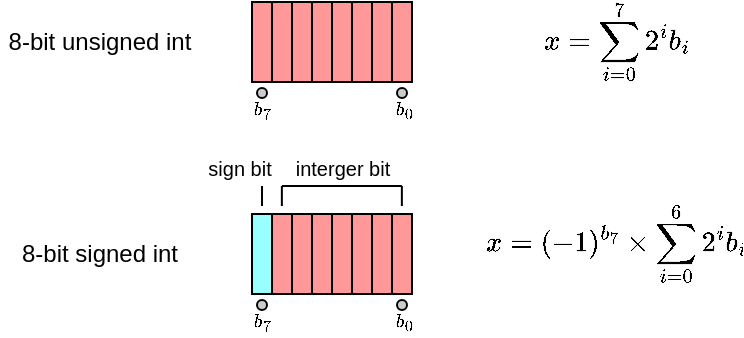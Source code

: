 <mxfile version="24.4.13" type="device" pages="5">
  <diagram name="int" id="iIggbnBJ5-thpCaKUW1-">
    <mxGraphModel dx="600" dy="359" grid="1" gridSize="10" guides="1" tooltips="1" connect="1" arrows="1" fold="1" page="1" pageScale="1" pageWidth="850" pageHeight="1100" math="1" shadow="0">
      <root>
        <mxCell id="0" />
        <mxCell id="1" parent="0" />
        <mxCell id="7MEtJs_SX1NOVRpLTB5A-1" value="" style="rounded=0;whiteSpace=wrap;html=1;fillColor=#FF9999;" vertex="1" parent="1">
          <mxGeometry x="200" y="240" width="10" height="40" as="geometry" />
        </mxCell>
        <mxCell id="7MEtJs_SX1NOVRpLTB5A-3" value="" style="rounded=0;whiteSpace=wrap;html=1;fillColor=#FF9999;" vertex="1" parent="1">
          <mxGeometry x="210" y="240" width="10" height="40" as="geometry" />
        </mxCell>
        <mxCell id="7MEtJs_SX1NOVRpLTB5A-4" value="" style="rounded=0;whiteSpace=wrap;html=1;fillColor=#FF9999;" vertex="1" parent="1">
          <mxGeometry x="220" y="240" width="10" height="40" as="geometry" />
        </mxCell>
        <mxCell id="7MEtJs_SX1NOVRpLTB5A-5" value="" style="rounded=0;whiteSpace=wrap;html=1;fillColor=#FF9999;" vertex="1" parent="1">
          <mxGeometry x="230" y="240" width="10" height="40" as="geometry" />
        </mxCell>
        <mxCell id="7MEtJs_SX1NOVRpLTB5A-11" value="" style="rounded=0;whiteSpace=wrap;html=1;fillColor=#FF9999;" vertex="1" parent="1">
          <mxGeometry x="240" y="240" width="10" height="40" as="geometry" />
        </mxCell>
        <mxCell id="7MEtJs_SX1NOVRpLTB5A-12" value="" style="rounded=0;whiteSpace=wrap;html=1;fillColor=#FF9999;" vertex="1" parent="1">
          <mxGeometry x="250" y="240" width="10" height="40" as="geometry" />
        </mxCell>
        <mxCell id="7MEtJs_SX1NOVRpLTB5A-13" value="" style="rounded=0;whiteSpace=wrap;html=1;fillColor=#FF9999;" vertex="1" parent="1">
          <mxGeometry x="260" y="240" width="10" height="40" as="geometry" />
        </mxCell>
        <mxCell id="7MEtJs_SX1NOVRpLTB5A-14" value="" style="rounded=0;whiteSpace=wrap;html=1;fillColor=#FF9999;" vertex="1" parent="1">
          <mxGeometry x="270" y="240" width="10" height="40" as="geometry" />
        </mxCell>
        <mxCell id="7MEtJs_SX1NOVRpLTB5A-39" value="8-bit unsigned int" style="text;html=1;align=center;verticalAlign=middle;whiteSpace=wrap;rounded=0;" vertex="1" parent="1">
          <mxGeometry x="74" y="245" width="100" height="30" as="geometry" />
        </mxCell>
        <mxCell id="7MEtJs_SX1NOVRpLTB5A-40" value="" style="rounded=0;whiteSpace=wrap;html=1;fillColor=#99FFFF;" vertex="1" parent="1">
          <mxGeometry x="200" y="346" width="10" height="40" as="geometry" />
        </mxCell>
        <mxCell id="7MEtJs_SX1NOVRpLTB5A-41" value="" style="rounded=0;whiteSpace=wrap;html=1;fillColor=#FF9999;" vertex="1" parent="1">
          <mxGeometry x="210" y="346" width="10" height="40" as="geometry" />
        </mxCell>
        <mxCell id="7MEtJs_SX1NOVRpLTB5A-42" value="" style="rounded=0;whiteSpace=wrap;html=1;fillColor=#FF9999;" vertex="1" parent="1">
          <mxGeometry x="220" y="346" width="10" height="40" as="geometry" />
        </mxCell>
        <mxCell id="7MEtJs_SX1NOVRpLTB5A-43" value="" style="rounded=0;whiteSpace=wrap;html=1;fillColor=#FF9999;" vertex="1" parent="1">
          <mxGeometry x="230" y="346" width="10" height="40" as="geometry" />
        </mxCell>
        <mxCell id="7MEtJs_SX1NOVRpLTB5A-44" value="" style="rounded=0;whiteSpace=wrap;html=1;fillColor=#FF9999;" vertex="1" parent="1">
          <mxGeometry x="240" y="346" width="10" height="40" as="geometry" />
        </mxCell>
        <mxCell id="7MEtJs_SX1NOVRpLTB5A-45" value="" style="rounded=0;whiteSpace=wrap;html=1;fillColor=#FF9999;" vertex="1" parent="1">
          <mxGeometry x="250" y="346" width="10" height="40" as="geometry" />
        </mxCell>
        <mxCell id="7MEtJs_SX1NOVRpLTB5A-46" value="" style="rounded=0;whiteSpace=wrap;html=1;fillColor=#FF9999;" vertex="1" parent="1">
          <mxGeometry x="260" y="346" width="10" height="40" as="geometry" />
        </mxCell>
        <mxCell id="7MEtJs_SX1NOVRpLTB5A-47" value="" style="rounded=0;whiteSpace=wrap;html=1;fillColor=#FF9999;" vertex="1" parent="1">
          <mxGeometry x="270" y="346" width="10" height="40" as="geometry" />
        </mxCell>
        <mxCell id="7MEtJs_SX1NOVRpLTB5A-48" value="8-bit signed int" style="text;html=1;align=center;verticalAlign=middle;whiteSpace=wrap;rounded=0;" vertex="1" parent="1">
          <mxGeometry x="74" y="351" width="100" height="30" as="geometry" />
        </mxCell>
        <mxCell id="7MEtJs_SX1NOVRpLTB5A-49" value="" style="ellipse;whiteSpace=wrap;html=1;fillColor=#CCCCCC;" vertex="1" parent="1">
          <mxGeometry x="272.5" y="389" width="5" height="5" as="geometry" />
        </mxCell>
        <mxCell id="7MEtJs_SX1NOVRpLTB5A-50" value="&lt;font style=&quot;font-size: 8px;&quot;&gt;$$b_0$$&lt;/font&gt;" style="text;html=1;align=center;verticalAlign=middle;whiteSpace=wrap;rounded=0;" vertex="1" parent="1">
          <mxGeometry x="273.5" y="395" width="5" height="10" as="geometry" />
        </mxCell>
        <mxCell id="7MEtJs_SX1NOVRpLTB5A-51" value="" style="ellipse;whiteSpace=wrap;html=1;fillColor=#CCCCCC;" vertex="1" parent="1">
          <mxGeometry x="202.5" y="389" width="5" height="5" as="geometry" />
        </mxCell>
        <mxCell id="7MEtJs_SX1NOVRpLTB5A-52" value="&lt;font style=&quot;font-size: 8px;&quot;&gt;$$b_7$$&lt;/font&gt;" style="text;html=1;align=center;verticalAlign=middle;whiteSpace=wrap;rounded=0;" vertex="1" parent="1">
          <mxGeometry x="202.5" y="395" width="5" height="10" as="geometry" />
        </mxCell>
        <mxCell id="7MEtJs_SX1NOVRpLTB5A-54" value="" style="ellipse;whiteSpace=wrap;html=1;fillColor=#CCCCCC;" vertex="1" parent="1">
          <mxGeometry x="272.5" y="283" width="5" height="5" as="geometry" />
        </mxCell>
        <mxCell id="7MEtJs_SX1NOVRpLTB5A-55" value="&lt;font style=&quot;font-size: 8px;&quot;&gt;$$b_0$$&lt;/font&gt;" style="text;html=1;align=center;verticalAlign=middle;whiteSpace=wrap;rounded=0;" vertex="1" parent="1">
          <mxGeometry x="273.5" y="289" width="5" height="10" as="geometry" />
        </mxCell>
        <mxCell id="7MEtJs_SX1NOVRpLTB5A-57" value="&lt;font style=&quot;font-size: 10px;&quot;&gt;sign bit&lt;/font&gt;" style="text;html=1;align=center;verticalAlign=middle;whiteSpace=wrap;rounded=0;" vertex="1" parent="1">
          <mxGeometry x="174" y="318" width="40" height="10" as="geometry" />
        </mxCell>
        <mxCell id="7MEtJs_SX1NOVRpLTB5A-58" value="" style="endArrow=none;html=1;rounded=0;exitX=0.5;exitY=0;exitDx=0;exitDy=0;" edge="1" parent="1">
          <mxGeometry width="50" height="50" relative="1" as="geometry">
            <mxPoint x="205" y="342" as="sourcePoint" />
            <mxPoint x="205" y="332" as="targetPoint" />
          </mxGeometry>
        </mxCell>
        <mxCell id="7MEtJs_SX1NOVRpLTB5A-59" value="" style="endArrow=none;html=1;rounded=0;" edge="1" parent="1">
          <mxGeometry width="50" height="50" relative="1" as="geometry">
            <mxPoint x="214.93" y="332" as="sourcePoint" />
            <mxPoint x="214.93" y="342" as="targetPoint" />
          </mxGeometry>
        </mxCell>
        <mxCell id="7MEtJs_SX1NOVRpLTB5A-60" value="" style="endArrow=none;html=1;rounded=0;" edge="1" parent="1">
          <mxGeometry width="50" height="50" relative="1" as="geometry">
            <mxPoint x="214.93" y="332" as="sourcePoint" />
            <mxPoint x="274.93" y="332" as="targetPoint" />
          </mxGeometry>
        </mxCell>
        <mxCell id="7MEtJs_SX1NOVRpLTB5A-61" value="" style="endArrow=none;html=1;rounded=0;" edge="1" parent="1">
          <mxGeometry width="50" height="50" relative="1" as="geometry">
            <mxPoint x="274.93" y="332" as="sourcePoint" />
            <mxPoint x="274.93" y="342" as="targetPoint" />
          </mxGeometry>
        </mxCell>
        <mxCell id="7MEtJs_SX1NOVRpLTB5A-62" value="&lt;font style=&quot;font-size: 10px;&quot;&gt;interger bit&lt;/font&gt;" style="text;html=1;align=center;verticalAlign=middle;whiteSpace=wrap;rounded=0;" vertex="1" parent="1">
          <mxGeometry x="218" y="318" width="55" height="10" as="geometry" />
        </mxCell>
        <mxCell id="7MEtJs_SX1NOVRpLTB5A-63" value="$$x = \sum_{i=0}^7 2^ib_i$$" style="text;html=1;align=center;verticalAlign=middle;whiteSpace=wrap;rounded=0;" vertex="1" parent="1">
          <mxGeometry x="320" y="245" width="125" height="30" as="geometry" />
        </mxCell>
        <mxCell id="7MEtJs_SX1NOVRpLTB5A-64" value="" style="ellipse;whiteSpace=wrap;html=1;fillColor=#CCCCCC;" vertex="1" parent="1">
          <mxGeometry x="202.5" y="283" width="5" height="5" as="geometry" />
        </mxCell>
        <mxCell id="7MEtJs_SX1NOVRpLTB5A-65" value="&lt;font style=&quot;font-size: 8px;&quot;&gt;$$b_7$$&lt;/font&gt;" style="text;html=1;align=center;verticalAlign=middle;whiteSpace=wrap;rounded=0;" vertex="1" parent="1">
          <mxGeometry x="202.5" y="289" width="5" height="10" as="geometry" />
        </mxCell>
        <mxCell id="7MEtJs_SX1NOVRpLTB5A-66" value="$$x = (-1)^{b_7}\times \sum_{i=0}^6 2^ib_i$$" style="text;html=1;align=center;verticalAlign=middle;whiteSpace=wrap;rounded=0;" vertex="1" parent="1">
          <mxGeometry x="320" y="346" width="125" height="30" as="geometry" />
        </mxCell>
      </root>
    </mxGraphModel>
  </diagram>
  <diagram id="G7kYtyYVhmEf8Za4Gg-k" name="float">
    <mxGraphModel dx="875" dy="524" grid="1" gridSize="10" guides="1" tooltips="1" connect="1" arrows="1" fold="1" page="1" pageScale="1" pageWidth="850" pageHeight="1100" math="1" shadow="0">
      <root>
        <mxCell id="0" />
        <mxCell id="1" parent="0" />
        <mxCell id="K6WirPKTo2s7ArF09NWG-1" value="" style="rounded=0;whiteSpace=wrap;html=1;fillColor=#99FFFF;" vertex="1" parent="1">
          <mxGeometry x="80" y="240" width="10" height="40" as="geometry" />
        </mxCell>
        <mxCell id="K6WirPKTo2s7ArF09NWG-2" value="" style="rounded=0;whiteSpace=wrap;html=1;fillColor=#99FF99;" vertex="1" parent="1">
          <mxGeometry x="90" y="240" width="10" height="40" as="geometry" />
        </mxCell>
        <mxCell id="K6WirPKTo2s7ArF09NWG-3" value="" style="rounded=0;whiteSpace=wrap;html=1;fillColor=#99FF99;" vertex="1" parent="1">
          <mxGeometry x="100" y="240" width="10" height="40" as="geometry" />
        </mxCell>
        <mxCell id="K6WirPKTo2s7ArF09NWG-4" value="" style="rounded=0;whiteSpace=wrap;html=1;fillColor=#99FF99;" vertex="1" parent="1">
          <mxGeometry x="110" y="240" width="10" height="40" as="geometry" />
        </mxCell>
        <mxCell id="K6WirPKTo2s7ArF09NWG-5" value="" style="rounded=0;whiteSpace=wrap;html=1;fillColor=#99FF99;" vertex="1" parent="1">
          <mxGeometry x="120" y="240" width="10" height="40" as="geometry" />
        </mxCell>
        <mxCell id="K6WirPKTo2s7ArF09NWG-6" value="" style="rounded=0;whiteSpace=wrap;html=1;fillColor=#99FF99;" vertex="1" parent="1">
          <mxGeometry x="130" y="240" width="10" height="40" as="geometry" />
        </mxCell>
        <mxCell id="K6WirPKTo2s7ArF09NWG-7" value="" style="rounded=0;whiteSpace=wrap;html=1;fillColor=#99FF99;" vertex="1" parent="1">
          <mxGeometry x="140" y="240" width="10" height="40" as="geometry" />
        </mxCell>
        <mxCell id="K6WirPKTo2s7ArF09NWG-8" value="" style="rounded=0;whiteSpace=wrap;html=1;fillColor=#99FF99;" vertex="1" parent="1">
          <mxGeometry x="150" y="240" width="10" height="40" as="geometry" />
        </mxCell>
        <mxCell id="K6WirPKTo2s7ArF09NWG-9" value="" style="rounded=0;whiteSpace=wrap;html=1;fillColor=#99FF99;" vertex="1" parent="1">
          <mxGeometry x="160" y="240" width="10" height="40" as="geometry" />
        </mxCell>
        <mxCell id="K6WirPKTo2s7ArF09NWG-10" value="" style="rounded=0;whiteSpace=wrap;html=1;fillColor=#99FF99;" vertex="1" parent="1">
          <mxGeometry x="170" y="240" width="10" height="40" as="geometry" />
        </mxCell>
        <mxCell id="K6WirPKTo2s7ArF09NWG-11" value="" style="rounded=0;whiteSpace=wrap;html=1;fillColor=#99FF99;" vertex="1" parent="1">
          <mxGeometry x="180" y="240" width="10" height="40" as="geometry" />
        </mxCell>
        <mxCell id="K6WirPKTo2s7ArF09NWG-12" value="" style="rounded=0;whiteSpace=wrap;html=1;fillColor=#99FF99;" vertex="1" parent="1">
          <mxGeometry x="190" y="240" width="10" height="40" as="geometry" />
        </mxCell>
        <mxCell id="K6WirPKTo2s7ArF09NWG-13" value="" style="rounded=0;whiteSpace=wrap;html=1;fillColor=#FF9999;" vertex="1" parent="1">
          <mxGeometry x="200" y="240" width="10" height="40" as="geometry" />
        </mxCell>
        <mxCell id="K6WirPKTo2s7ArF09NWG-14" value="" style="rounded=0;whiteSpace=wrap;html=1;fillColor=#FF9999;" vertex="1" parent="1">
          <mxGeometry x="210" y="240" width="10" height="40" as="geometry" />
        </mxCell>
        <mxCell id="K6WirPKTo2s7ArF09NWG-15" value="" style="rounded=0;whiteSpace=wrap;html=1;fillColor=#FF9999;" vertex="1" parent="1">
          <mxGeometry x="220" y="240" width="10" height="40" as="geometry" />
        </mxCell>
        <mxCell id="K6WirPKTo2s7ArF09NWG-16" value="" style="rounded=0;whiteSpace=wrap;html=1;fillColor=#FF9999;" vertex="1" parent="1">
          <mxGeometry x="230" y="240" width="10" height="40" as="geometry" />
        </mxCell>
        <mxCell id="K6WirPKTo2s7ArF09NWG-17" value="" style="rounded=0;whiteSpace=wrap;html=1;fillColor=#FF9999;" vertex="1" parent="1">
          <mxGeometry x="240" y="240" width="10" height="40" as="geometry" />
        </mxCell>
        <mxCell id="K6WirPKTo2s7ArF09NWG-18" value="" style="rounded=0;whiteSpace=wrap;html=1;fillColor=#FF9999;" vertex="1" parent="1">
          <mxGeometry x="250" y="240" width="10" height="40" as="geometry" />
        </mxCell>
        <mxCell id="K6WirPKTo2s7ArF09NWG-19" value="" style="rounded=0;whiteSpace=wrap;html=1;fillColor=#FF9999;" vertex="1" parent="1">
          <mxGeometry x="260" y="240" width="10" height="40" as="geometry" />
        </mxCell>
        <mxCell id="K6WirPKTo2s7ArF09NWG-20" value="" style="rounded=0;whiteSpace=wrap;html=1;fillColor=#FF9999;" vertex="1" parent="1">
          <mxGeometry x="270" y="240" width="10" height="40" as="geometry" />
        </mxCell>
        <mxCell id="K6WirPKTo2s7ArF09NWG-21" value="" style="rounded=0;whiteSpace=wrap;html=1;fillColor=#FF9999;" vertex="1" parent="1">
          <mxGeometry x="280" y="240" width="10" height="40" as="geometry" />
        </mxCell>
        <mxCell id="K6WirPKTo2s7ArF09NWG-22" value="" style="rounded=0;whiteSpace=wrap;html=1;fillColor=#FF9999;" vertex="1" parent="1">
          <mxGeometry x="290" y="240" width="10" height="40" as="geometry" />
        </mxCell>
        <mxCell id="K6WirPKTo2s7ArF09NWG-23" value="" style="rounded=0;whiteSpace=wrap;html=1;fillColor=#FF9999;" vertex="1" parent="1">
          <mxGeometry x="300" y="240" width="10" height="40" as="geometry" />
        </mxCell>
        <mxCell id="K6WirPKTo2s7ArF09NWG-24" value="" style="rounded=0;whiteSpace=wrap;html=1;fillColor=#FF9999;" vertex="1" parent="1">
          <mxGeometry x="310" y="240" width="10" height="40" as="geometry" />
        </mxCell>
        <mxCell id="K6WirPKTo2s7ArF09NWG-25" value="" style="rounded=0;whiteSpace=wrap;html=1;fillColor=#FF9999;" vertex="1" parent="1">
          <mxGeometry x="320" y="240" width="10" height="40" as="geometry" />
        </mxCell>
        <mxCell id="K6WirPKTo2s7ArF09NWG-26" value="" style="rounded=0;whiteSpace=wrap;html=1;fillColor=#FF9999;" vertex="1" parent="1">
          <mxGeometry x="330" y="240" width="10" height="40" as="geometry" />
        </mxCell>
        <mxCell id="K6WirPKTo2s7ArF09NWG-27" value="" style="rounded=0;whiteSpace=wrap;html=1;fillColor=#FF9999;" vertex="1" parent="1">
          <mxGeometry x="340" y="240" width="10" height="40" as="geometry" />
        </mxCell>
        <mxCell id="K6WirPKTo2s7ArF09NWG-28" value="" style="rounded=0;whiteSpace=wrap;html=1;fillColor=#FF9999;" vertex="1" parent="1">
          <mxGeometry x="350" y="240" width="10" height="40" as="geometry" />
        </mxCell>
        <mxCell id="K6WirPKTo2s7ArF09NWG-29" value="" style="rounded=0;whiteSpace=wrap;html=1;fillColor=#FF9999;" vertex="1" parent="1">
          <mxGeometry x="360" y="240" width="10" height="40" as="geometry" />
        </mxCell>
        <mxCell id="K6WirPKTo2s7ArF09NWG-30" value="" style="rounded=0;whiteSpace=wrap;html=1;fillColor=#FF9999;" vertex="1" parent="1">
          <mxGeometry x="370" y="240" width="10" height="40" as="geometry" />
        </mxCell>
        <mxCell id="K6WirPKTo2s7ArF09NWG-31" value="" style="rounded=0;whiteSpace=wrap;html=1;fillColor=#FF9999;" vertex="1" parent="1">
          <mxGeometry x="380" y="240" width="10" height="40" as="geometry" />
        </mxCell>
        <mxCell id="K6WirPKTo2s7ArF09NWG-32" value="" style="rounded=0;whiteSpace=wrap;html=1;fillColor=#FF9999;" vertex="1" parent="1">
          <mxGeometry x="390" y="240" width="10" height="40" as="geometry" />
        </mxCell>
        <mxCell id="K6WirPKTo2s7ArF09NWG-33" value="" style="rounded=0;whiteSpace=wrap;html=1;fillColor=#FF9999;" vertex="1" parent="1">
          <mxGeometry x="400" y="240" width="10" height="40" as="geometry" />
        </mxCell>
        <mxCell id="K6WirPKTo2s7ArF09NWG-34" value="" style="rounded=0;whiteSpace=wrap;html=1;fillColor=#FF9999;" vertex="1" parent="1">
          <mxGeometry x="410" y="240" width="10" height="40" as="geometry" />
        </mxCell>
        <mxCell id="K6WirPKTo2s7ArF09NWG-35" value="" style="rounded=0;whiteSpace=wrap;html=1;fillColor=#FF9999;" vertex="1" parent="1">
          <mxGeometry x="420" y="240" width="10" height="40" as="geometry" />
        </mxCell>
        <mxCell id="K6WirPKTo2s7ArF09NWG-36" value="" style="rounded=0;whiteSpace=wrap;html=1;fillColor=#FF9999;" vertex="1" parent="1">
          <mxGeometry x="430" y="240" width="10" height="40" as="geometry" />
        </mxCell>
        <mxCell id="K6WirPKTo2s7ArF09NWG-37" value="" style="rounded=0;whiteSpace=wrap;html=1;fillColor=#FF9999;" vertex="1" parent="1">
          <mxGeometry x="440" y="240" width="10" height="40" as="geometry" />
        </mxCell>
        <mxCell id="K6WirPKTo2s7ArF09NWG-38" value="" style="rounded=0;whiteSpace=wrap;html=1;fillColor=#FF9999;" vertex="1" parent="1">
          <mxGeometry x="450" y="240" width="10" height="40" as="geometry" />
        </mxCell>
        <mxCell id="K6WirPKTo2s7ArF09NWG-39" value="" style="rounded=0;whiteSpace=wrap;html=1;fillColor=#FF9999;" vertex="1" parent="1">
          <mxGeometry x="460" y="240" width="10" height="40" as="geometry" />
        </mxCell>
        <mxCell id="K6WirPKTo2s7ArF09NWG-40" value="" style="rounded=0;whiteSpace=wrap;html=1;fillColor=#FF9999;" vertex="1" parent="1">
          <mxGeometry x="470" y="240" width="10" height="40" as="geometry" />
        </mxCell>
        <mxCell id="K6WirPKTo2s7ArF09NWG-41" value="" style="rounded=0;whiteSpace=wrap;html=1;fillColor=#FF9999;" vertex="1" parent="1">
          <mxGeometry x="480" y="240" width="10" height="40" as="geometry" />
        </mxCell>
        <mxCell id="K6WirPKTo2s7ArF09NWG-42" value="" style="rounded=0;whiteSpace=wrap;html=1;fillColor=#FF9999;" vertex="1" parent="1">
          <mxGeometry x="490" y="240" width="10" height="40" as="geometry" />
        </mxCell>
        <mxCell id="K6WirPKTo2s7ArF09NWG-43" value="" style="rounded=0;whiteSpace=wrap;html=1;fillColor=#FF9999;" vertex="1" parent="1">
          <mxGeometry x="500" y="240" width="10" height="40" as="geometry" />
        </mxCell>
        <mxCell id="K6WirPKTo2s7ArF09NWG-44" value="" style="rounded=0;whiteSpace=wrap;html=1;fillColor=#FF9999;" vertex="1" parent="1">
          <mxGeometry x="510" y="240" width="10" height="40" as="geometry" />
        </mxCell>
        <mxCell id="K6WirPKTo2s7ArF09NWG-45" value="" style="rounded=0;whiteSpace=wrap;html=1;fillColor=#FF9999;" vertex="1" parent="1">
          <mxGeometry x="520" y="240" width="10" height="40" as="geometry" />
        </mxCell>
        <mxCell id="K6WirPKTo2s7ArF09NWG-46" value="" style="rounded=0;whiteSpace=wrap;html=1;fillColor=#FF9999;" vertex="1" parent="1">
          <mxGeometry x="530" y="240" width="10" height="40" as="geometry" />
        </mxCell>
        <mxCell id="K6WirPKTo2s7ArF09NWG-47" value="" style="rounded=0;whiteSpace=wrap;html=1;fillColor=#FF9999;" vertex="1" parent="1">
          <mxGeometry x="540" y="240" width="10" height="40" as="geometry" />
        </mxCell>
        <mxCell id="K6WirPKTo2s7ArF09NWG-48" value="" style="rounded=0;whiteSpace=wrap;html=1;fillColor=#FF9999;" vertex="1" parent="1">
          <mxGeometry x="550" y="240" width="10" height="40" as="geometry" />
        </mxCell>
        <mxCell id="K6WirPKTo2s7ArF09NWG-49" value="" style="rounded=0;whiteSpace=wrap;html=1;fillColor=#FF9999;" vertex="1" parent="1">
          <mxGeometry x="560" y="240" width="10" height="40" as="geometry" />
        </mxCell>
        <mxCell id="K6WirPKTo2s7ArF09NWG-50" value="" style="rounded=0;whiteSpace=wrap;html=1;fillColor=#FF9999;" vertex="1" parent="1">
          <mxGeometry x="570" y="240" width="10" height="40" as="geometry" />
        </mxCell>
        <mxCell id="K6WirPKTo2s7ArF09NWG-51" value="" style="rounded=0;whiteSpace=wrap;html=1;fillColor=#FF9999;" vertex="1" parent="1">
          <mxGeometry x="580" y="240" width="10" height="40" as="geometry" />
        </mxCell>
        <mxCell id="K6WirPKTo2s7ArF09NWG-52" value="" style="rounded=0;whiteSpace=wrap;html=1;fillColor=#FF9999;" vertex="1" parent="1">
          <mxGeometry x="590" y="240" width="10" height="40" as="geometry" />
        </mxCell>
        <mxCell id="K6WirPKTo2s7ArF09NWG-53" value="" style="rounded=0;whiteSpace=wrap;html=1;fillColor=#FF9999;" vertex="1" parent="1">
          <mxGeometry x="600" y="240" width="10" height="40" as="geometry" />
        </mxCell>
        <mxCell id="K6WirPKTo2s7ArF09NWG-54" value="" style="rounded=0;whiteSpace=wrap;html=1;fillColor=#FF9999;" vertex="1" parent="1">
          <mxGeometry x="610" y="240" width="10" height="40" as="geometry" />
        </mxCell>
        <mxCell id="K6WirPKTo2s7ArF09NWG-55" value="" style="rounded=0;whiteSpace=wrap;html=1;fillColor=#FF9999;" vertex="1" parent="1">
          <mxGeometry x="620" y="240" width="10" height="40" as="geometry" />
        </mxCell>
        <mxCell id="K6WirPKTo2s7ArF09NWG-56" value="" style="rounded=0;whiteSpace=wrap;html=1;fillColor=#FF9999;" vertex="1" parent="1">
          <mxGeometry x="630" y="240" width="10" height="40" as="geometry" />
        </mxCell>
        <mxCell id="K6WirPKTo2s7ArF09NWG-57" value="" style="rounded=0;whiteSpace=wrap;html=1;fillColor=#FF9999;" vertex="1" parent="1">
          <mxGeometry x="640" y="240" width="10" height="40" as="geometry" />
        </mxCell>
        <mxCell id="K6WirPKTo2s7ArF09NWG-58" value="" style="rounded=0;whiteSpace=wrap;html=1;fillColor=#FF9999;" vertex="1" parent="1">
          <mxGeometry x="650" y="240" width="10" height="40" as="geometry" />
        </mxCell>
        <mxCell id="K6WirPKTo2s7ArF09NWG-59" value="" style="rounded=0;whiteSpace=wrap;html=1;fillColor=#FF9999;" vertex="1" parent="1">
          <mxGeometry x="660" y="240" width="10" height="40" as="geometry" />
        </mxCell>
        <mxCell id="K6WirPKTo2s7ArF09NWG-60" value="" style="rounded=0;whiteSpace=wrap;html=1;fillColor=#FF9999;" vertex="1" parent="1">
          <mxGeometry x="670" y="240" width="10" height="40" as="geometry" />
        </mxCell>
        <mxCell id="K6WirPKTo2s7ArF09NWG-61" value="" style="rounded=0;whiteSpace=wrap;html=1;fillColor=#FF9999;" vertex="1" parent="1">
          <mxGeometry x="680" y="240" width="10" height="40" as="geometry" />
        </mxCell>
        <mxCell id="K6WirPKTo2s7ArF09NWG-62" value="" style="rounded=0;whiteSpace=wrap;html=1;fillColor=#FF9999;" vertex="1" parent="1">
          <mxGeometry x="690" y="240" width="10" height="40" as="geometry" />
        </mxCell>
        <mxCell id="K6WirPKTo2s7ArF09NWG-63" value="" style="rounded=0;whiteSpace=wrap;html=1;fillColor=#FF9999;" vertex="1" parent="1">
          <mxGeometry x="700" y="240" width="10" height="40" as="geometry" />
        </mxCell>
        <mxCell id="K6WirPKTo2s7ArF09NWG-64" value="" style="rounded=0;whiteSpace=wrap;html=1;fillColor=#FF9999;" vertex="1" parent="1">
          <mxGeometry x="710" y="240" width="10" height="40" as="geometry" />
        </mxCell>
        <mxCell id="JD2NolS5lACzbTXeH8Wx-1" value="&lt;font style=&quot;font-size: 12px;&quot;&gt;sign bit&lt;/font&gt;" style="text;html=1;align=center;verticalAlign=middle;whiteSpace=wrap;rounded=0;" vertex="1" parent="1">
          <mxGeometry x="51" y="212" width="44.33" height="10" as="geometry" />
        </mxCell>
        <mxCell id="JD2NolS5lACzbTXeH8Wx-2" value="" style="endArrow=none;html=1;rounded=0;exitX=0.5;exitY=0;exitDx=0;exitDy=0;" edge="1" parent="1">
          <mxGeometry width="50" height="50" relative="1" as="geometry">
            <mxPoint x="85.33" y="236" as="sourcePoint" />
            <mxPoint x="85.33" y="226" as="targetPoint" />
          </mxGeometry>
        </mxCell>
        <mxCell id="JD2NolS5lACzbTXeH8Wx-3" value="" style="endArrow=none;html=1;rounded=0;" edge="1" parent="1">
          <mxGeometry width="50" height="50" relative="1" as="geometry">
            <mxPoint x="95.26" y="226" as="sourcePoint" />
            <mxPoint x="95.26" y="236" as="targetPoint" />
          </mxGeometry>
        </mxCell>
        <mxCell id="JD2NolS5lACzbTXeH8Wx-4" value="" style="endArrow=none;html=1;rounded=0;" edge="1" parent="1">
          <mxGeometry width="50" height="50" relative="1" as="geometry">
            <mxPoint x="95.0" y="226" as="sourcePoint" />
            <mxPoint x="195" y="226" as="targetPoint" />
          </mxGeometry>
        </mxCell>
        <mxCell id="JD2NolS5lACzbTXeH8Wx-5" value="" style="endArrow=none;html=1;rounded=0;" edge="1" parent="1">
          <mxGeometry width="50" height="50" relative="1" as="geometry">
            <mxPoint x="195.26" y="226" as="sourcePoint" />
            <mxPoint x="195.26" y="236" as="targetPoint" />
          </mxGeometry>
        </mxCell>
        <mxCell id="JD2NolS5lACzbTXeH8Wx-6" value="&lt;font style=&quot;font-size: 12px;&quot;&gt;exponent (11 bits)&lt;/font&gt;" style="text;html=1;align=center;verticalAlign=middle;whiteSpace=wrap;rounded=0;" vertex="1" parent="1">
          <mxGeometry x="95" y="212" width="104.83" height="10" as="geometry" />
        </mxCell>
        <mxCell id="JD2NolS5lACzbTXeH8Wx-7" value="" style="endArrow=none;html=1;rounded=0;" edge="1" parent="1">
          <mxGeometry width="50" height="50" relative="1" as="geometry">
            <mxPoint x="205.26" y="226" as="sourcePoint" />
            <mxPoint x="205.26" y="236" as="targetPoint" />
          </mxGeometry>
        </mxCell>
        <mxCell id="JD2NolS5lACzbTXeH8Wx-8" value="" style="endArrow=none;html=1;rounded=0;" edge="1" parent="1">
          <mxGeometry width="50" height="50" relative="1" as="geometry">
            <mxPoint x="205" y="225.72" as="sourcePoint" />
            <mxPoint x="715" y="224" as="targetPoint" />
          </mxGeometry>
        </mxCell>
        <mxCell id="JD2NolS5lACzbTXeH8Wx-9" value="" style="endArrow=none;html=1;rounded=0;" edge="1" parent="1">
          <mxGeometry width="50" height="50" relative="1" as="geometry">
            <mxPoint x="714.93" y="224" as="sourcePoint" />
            <mxPoint x="714.93" y="234" as="targetPoint" />
          </mxGeometry>
        </mxCell>
        <mxCell id="JD2NolS5lACzbTXeH8Wx-10" value="&lt;font style=&quot;font-size: 12px;&quot;&gt;fraction (52 bits)&lt;/font&gt;" style="text;html=1;align=center;verticalAlign=middle;whiteSpace=wrap;rounded=0;" vertex="1" parent="1">
          <mxGeometry x="380" y="212" width="110" height="10" as="geometry" />
        </mxCell>
        <mxCell id="EDKALTnx_c5hMXA60AF6-1" value="" style="ellipse;whiteSpace=wrap;html=1;fillColor=#CCCCCC;" vertex="1" parent="1">
          <mxGeometry x="713" y="283" width="5" height="5" as="geometry" />
        </mxCell>
        <mxCell id="EDKALTnx_c5hMXA60AF6-2" value="&lt;font style=&quot;font-size: 10px;&quot;&gt;$$b_0$$&lt;/font&gt;" style="text;html=1;align=center;verticalAlign=middle;whiteSpace=wrap;rounded=0;" vertex="1" parent="1">
          <mxGeometry x="713" y="292" width="5" height="10" as="geometry" />
        </mxCell>
        <mxCell id="EDKALTnx_c5hMXA60AF6-3" value="" style="ellipse;whiteSpace=wrap;html=1;fillColor=#CCCCCC;" vertex="1" parent="1">
          <mxGeometry x="192.83" y="283" width="5" height="5" as="geometry" />
        </mxCell>
        <mxCell id="EDKALTnx_c5hMXA60AF6-4" value="&lt;font style=&quot;font-size: 10px;&quot;&gt;$$b_{52}$$&lt;/font&gt;" style="text;html=1;align=center;verticalAlign=middle;whiteSpace=wrap;rounded=0;" vertex="1" parent="1">
          <mxGeometry x="194.83" y="292" width="5" height="10" as="geometry" />
        </mxCell>
        <mxCell id="EDKALTnx_c5hMXA60AF6-6" value="" style="ellipse;whiteSpace=wrap;html=1;fillColor=#CCCCCC;" vertex="1" parent="1">
          <mxGeometry x="81.5" y="283" width="5" height="5" as="geometry" />
        </mxCell>
        <mxCell id="EDKALTnx_c5hMXA60AF6-7" value="&lt;font style=&quot;font-size: 10px;&quot;&gt;$$b_{63}$$&lt;/font&gt;" style="text;html=1;align=center;verticalAlign=middle;whiteSpace=wrap;rounded=0;" vertex="1" parent="1">
          <mxGeometry x="83.5" y="292" width="5" height="10" as="geometry" />
        </mxCell>
        <mxCell id="U0VZxNTWMcELDdVYlnJO-1" value="$$x =(-1)^{b_{63}}\times \left[1+\sum_{i=0}^{51}2^{-i}b_{51-i}\right]\times 2^{e-1023} \qquad \text{with} \qquad&amp;nbsp; &amp;nbsp; &amp;nbsp;e=\sum_{i=52}^{62} 2^ib_i$$" style="text;html=1;align=center;verticalAlign=middle;whiteSpace=wrap;rounded=0;" vertex="1" parent="1">
          <mxGeometry x="190" y="299" width="420" height="60" as="geometry" />
        </mxCell>
      </root>
    </mxGraphModel>
  </diagram>
  <diagram id="t9fcOqs7TIE7WyP8GXMw" name="array">
    <mxGraphModel dx="1050" dy="629" grid="1" gridSize="10" guides="1" tooltips="1" connect="1" arrows="1" fold="1" page="1" pageScale="1" pageWidth="850" pageHeight="1100" math="1" shadow="0">
      <root>
        <mxCell id="0" />
        <mxCell id="1" parent="0" />
        <mxCell id="kVchIHoGGXCVALo9fSDZ-14" value="" style="shape=table;startSize=0;container=1;collapsible=0;childLayout=tableLayout;fontSize=16;" parent="1" vertex="1">
          <mxGeometry x="80" y="480" width="280" height="150" as="geometry" />
        </mxCell>
        <mxCell id="kVchIHoGGXCVALo9fSDZ-15" value="" style="shape=tableRow;horizontal=0;startSize=0;swimlaneHead=0;swimlaneBody=0;strokeColor=inherit;top=0;left=0;bottom=0;right=0;collapsible=0;dropTarget=0;fillColor=none;points=[[0,0.5],[1,0.5]];portConstraint=eastwest;fontSize=16;" parent="kVchIHoGGXCVALo9fSDZ-14" vertex="1">
          <mxGeometry width="280" height="38" as="geometry" />
        </mxCell>
        <mxCell id="kVchIHoGGXCVALo9fSDZ-16" value="121" style="shape=partialRectangle;html=1;whiteSpace=wrap;connectable=0;strokeColor=inherit;overflow=hidden;fillColor=none;top=0;left=0;bottom=0;right=0;pointerEvents=1;fontSize=16;" parent="kVchIHoGGXCVALo9fSDZ-15" vertex="1">
          <mxGeometry width="40" height="38" as="geometry">
            <mxRectangle width="40" height="38" as="alternateBounds" />
          </mxGeometry>
        </mxCell>
        <mxCell id="kVchIHoGGXCVALo9fSDZ-17" value="/" style="shape=partialRectangle;html=1;whiteSpace=wrap;connectable=0;strokeColor=inherit;overflow=hidden;fillColor=none;top=0;left=0;bottom=0;right=0;pointerEvents=1;fontSize=16;" parent="kVchIHoGGXCVALo9fSDZ-15" vertex="1">
          <mxGeometry x="40" width="240" height="38" as="geometry">
            <mxRectangle width="240" height="38" as="alternateBounds" />
          </mxGeometry>
        </mxCell>
        <mxCell id="kVchIHoGGXCVALo9fSDZ-27" value="" style="shape=tableRow;horizontal=0;startSize=0;swimlaneHead=0;swimlaneBody=0;strokeColor=inherit;top=0;left=0;bottom=0;right=0;collapsible=0;dropTarget=0;fillColor=none;points=[[0,0.5],[1,0.5]];portConstraint=eastwest;fontSize=16;" parent="kVchIHoGGXCVALo9fSDZ-14" vertex="1">
          <mxGeometry y="38" width="280" height="37" as="geometry" />
        </mxCell>
        <mxCell id="kVchIHoGGXCVALo9fSDZ-28" value="122" style="shape=partialRectangle;html=1;whiteSpace=wrap;connectable=0;strokeColor=inherit;overflow=hidden;fillColor=none;top=0;left=0;bottom=0;right=0;pointerEvents=1;fontSize=16;" parent="kVchIHoGGXCVALo9fSDZ-27" vertex="1">
          <mxGeometry width="40" height="37" as="geometry">
            <mxRectangle width="40" height="37" as="alternateBounds" />
          </mxGeometry>
        </mxCell>
        <mxCell id="kVchIHoGGXCVALo9fSDZ-29" value="&lt;font style=&quot;font-size: 14px;&quot;&gt;1&amp;nbsp;&lt;/font&gt;&lt;div style=&quot;line-height: 80%;&quot;&gt;&lt;font style=&quot;font-size: 14px;&quot;&gt;&lt;font style=&quot;font-size: 14px;&quot; color=&quot;#ff0000&quot;&gt;(1st element)&lt;/font&gt;&lt;/font&gt;&lt;/div&gt;" style="shape=partialRectangle;html=1;whiteSpace=wrap;connectable=0;strokeColor=inherit;overflow=hidden;fillColor=none;top=0;left=0;bottom=0;right=0;pointerEvents=1;fontSize=16;align=center;" parent="kVchIHoGGXCVALo9fSDZ-27" vertex="1">
          <mxGeometry x="40" width="240" height="37" as="geometry">
            <mxRectangle width="240" height="37" as="alternateBounds" />
          </mxGeometry>
        </mxCell>
        <mxCell id="kVchIHoGGXCVALo9fSDZ-19" value="" style="shape=tableRow;horizontal=0;startSize=0;swimlaneHead=0;swimlaneBody=0;strokeColor=inherit;top=0;left=0;bottom=0;right=0;collapsible=0;dropTarget=0;fillColor=none;points=[[0,0.5],[1,0.5]];portConstraint=eastwest;fontSize=16;" parent="kVchIHoGGXCVALo9fSDZ-14" vertex="1">
          <mxGeometry y="75" width="280" height="38" as="geometry" />
        </mxCell>
        <mxCell id="kVchIHoGGXCVALo9fSDZ-20" value="123" style="shape=partialRectangle;html=1;whiteSpace=wrap;connectable=0;strokeColor=inherit;overflow=hidden;fillColor=none;top=0;left=0;bottom=0;right=0;pointerEvents=1;fontSize=16;" parent="kVchIHoGGXCVALo9fSDZ-19" vertex="1">
          <mxGeometry width="40" height="38" as="geometry">
            <mxRectangle width="40" height="38" as="alternateBounds" />
          </mxGeometry>
        </mxCell>
        <mxCell id="kVchIHoGGXCVALo9fSDZ-21" value="&lt;font style=&quot;font-size: 14px;&quot;&gt;4&amp;nbsp;&lt;/font&gt;&lt;div style=&quot;line-height: 80%;&quot;&gt;&lt;font style=&quot;font-size: 14px;&quot;&gt;&lt;font style=&quot;font-size: 14px;&quot; color=&quot;#ff0000&quot;&gt;(2nd element)&lt;/font&gt;&lt;/font&gt;&lt;/div&gt;" style="shape=partialRectangle;html=1;whiteSpace=wrap;connectable=0;strokeColor=inherit;overflow=hidden;fillColor=none;top=0;left=0;bottom=0;right=0;pointerEvents=1;fontSize=16;" parent="kVchIHoGGXCVALo9fSDZ-19" vertex="1">
          <mxGeometry x="40" width="240" height="38" as="geometry">
            <mxRectangle width="240" height="38" as="alternateBounds" />
          </mxGeometry>
        </mxCell>
        <mxCell id="kVchIHoGGXCVALo9fSDZ-23" value="" style="shape=tableRow;horizontal=0;startSize=0;swimlaneHead=0;swimlaneBody=0;strokeColor=inherit;top=0;left=0;bottom=0;right=0;collapsible=0;dropTarget=0;fillColor=none;points=[[0,0.5],[1,0.5]];portConstraint=eastwest;fontSize=16;" parent="kVchIHoGGXCVALo9fSDZ-14" vertex="1">
          <mxGeometry y="113" width="280" height="37" as="geometry" />
        </mxCell>
        <mxCell id="kVchIHoGGXCVALo9fSDZ-24" value="124" style="shape=partialRectangle;html=1;whiteSpace=wrap;connectable=0;strokeColor=inherit;overflow=hidden;fillColor=none;top=0;left=0;bottom=0;right=0;pointerEvents=1;fontSize=16;" parent="kVchIHoGGXCVALo9fSDZ-23" vertex="1">
          <mxGeometry width="40" height="37" as="geometry">
            <mxRectangle width="40" height="37" as="alternateBounds" />
          </mxGeometry>
        </mxCell>
        <mxCell id="kVchIHoGGXCVALo9fSDZ-25" value="&lt;font style=&quot;font-size: 14px;&quot;&gt;9&amp;nbsp;&lt;/font&gt;&lt;div style=&quot;line-height: 80%;&quot;&gt;&lt;font style=&quot;font-size: 14px;&quot;&gt;&lt;font style=&quot;font-size: 14px;&quot; color=&quot;#ff0000&quot;&gt;(3rd element)&lt;/font&gt;&lt;/font&gt;&lt;/div&gt;" style="shape=partialRectangle;html=1;whiteSpace=wrap;connectable=0;strokeColor=inherit;overflow=hidden;fillColor=none;top=0;left=0;bottom=0;right=0;pointerEvents=1;fontSize=16;" parent="kVchIHoGGXCVALo9fSDZ-23" vertex="1">
          <mxGeometry x="40" width="240" height="37" as="geometry">
            <mxRectangle width="240" height="37" as="alternateBounds" />
          </mxGeometry>
        </mxCell>
        <mxCell id="CkbFn-pEXVaakXnShvqJ-7" value="&lt;font style=&quot;font-size: 16px;&quot;&gt;Memory address&lt;/font&gt;" style="text;html=1;align=center;verticalAlign=middle;whiteSpace=wrap;rounded=0;" parent="1" vertex="1">
          <mxGeometry x="70" y="290" width="60" height="30" as="geometry" />
        </mxCell>
        <mxCell id="CkbFn-pEXVaakXnShvqJ-8" value="&lt;font style=&quot;font-size: 16px;&quot;&gt;Stored value&lt;/font&gt;" style="text;html=1;align=center;verticalAlign=middle;whiteSpace=wrap;rounded=0;" parent="1" vertex="1">
          <mxGeometry x="185" y="290" width="110" height="30" as="geometry" />
        </mxCell>
        <mxCell id="CkbFn-pEXVaakXnShvqJ-9" value="" style="shape=table;startSize=0;container=1;collapsible=0;childLayout=tableLayout;fontSize=16;labelBackgroundColor=default;" parent="1" vertex="1">
          <mxGeometry x="80" y="325" width="280" height="130" as="geometry" />
        </mxCell>
        <mxCell id="CkbFn-pEXVaakXnShvqJ-10" value="" style="shape=tableRow;horizontal=0;startSize=0;swimlaneHead=0;swimlaneBody=0;strokeColor=inherit;top=0;left=0;bottom=0;right=0;collapsible=0;dropTarget=0;fillColor=none;points=[[0,0.5],[1,0.5]];portConstraint=eastwest;fontSize=16;" parent="CkbFn-pEXVaakXnShvqJ-9" vertex="1">
          <mxGeometry width="280" height="42" as="geometry" />
        </mxCell>
        <mxCell id="CkbFn-pEXVaakXnShvqJ-11" value="18" style="shape=partialRectangle;html=1;whiteSpace=wrap;connectable=0;strokeColor=inherit;overflow=hidden;fillColor=none;top=0;left=0;bottom=0;right=0;pointerEvents=1;fontSize=16;" parent="CkbFn-pEXVaakXnShvqJ-10" vertex="1">
          <mxGeometry width="40" height="42" as="geometry">
            <mxRectangle width="40" height="42" as="alternateBounds" />
          </mxGeometry>
        </mxCell>
        <mxCell id="CkbFn-pEXVaakXnShvqJ-12" value="/" style="shape=partialRectangle;html=1;whiteSpace=wrap;connectable=0;strokeColor=inherit;overflow=hidden;fillColor=none;top=0;left=0;bottom=0;right=0;pointerEvents=1;fontSize=16;" parent="CkbFn-pEXVaakXnShvqJ-10" vertex="1">
          <mxGeometry x="40" width="240" height="42" as="geometry">
            <mxRectangle width="240" height="42" as="alternateBounds" />
          </mxGeometry>
        </mxCell>
        <mxCell id="CkbFn-pEXVaakXnShvqJ-13" value="" style="shape=tableRow;horizontal=0;startSize=0;swimlaneHead=0;swimlaneBody=0;strokeColor=inherit;top=0;left=0;bottom=0;right=0;collapsible=0;dropTarget=0;fillColor=none;points=[[0,0.5],[1,0.5]];portConstraint=eastwest;fontSize=16;" parent="CkbFn-pEXVaakXnShvqJ-9" vertex="1">
          <mxGeometry y="42" width="280" height="43" as="geometry" />
        </mxCell>
        <mxCell id="CkbFn-pEXVaakXnShvqJ-14" value="19" style="shape=partialRectangle;html=1;whiteSpace=wrap;connectable=0;strokeColor=inherit;overflow=hidden;fillColor=none;top=0;left=0;bottom=0;right=0;pointerEvents=1;fontSize=16;" parent="CkbFn-pEXVaakXnShvqJ-13" vertex="1">
          <mxGeometry width="40" height="43" as="geometry">
            <mxRectangle width="40" height="43" as="alternateBounds" />
          </mxGeometry>
        </mxCell>
        <mxCell id="CkbFn-pEXVaakXnShvqJ-15" value="&lt;font style=&quot;font-size: 14px;&quot;&gt;122&amp;nbsp;&lt;/font&gt;&lt;div style=&quot;line-height: 80%;&quot;&gt;&lt;font style=&quot;font-size: 14px;&quot;&gt;&lt;font style=&quot;font-size: 14px;&quot; color=&quot;#ff0000&quot;&gt;(address of the 1st element)&lt;/font&gt;&lt;/font&gt;&lt;/div&gt;" style="shape=partialRectangle;html=1;whiteSpace=wrap;connectable=0;strokeColor=inherit;overflow=hidden;fillColor=none;top=0;left=0;bottom=0;right=0;pointerEvents=1;fontSize=16;" parent="CkbFn-pEXVaakXnShvqJ-13" vertex="1">
          <mxGeometry x="40" width="240" height="43" as="geometry">
            <mxRectangle width="240" height="43" as="alternateBounds" />
          </mxGeometry>
        </mxCell>
        <mxCell id="CkbFn-pEXVaakXnShvqJ-19" value="" style="shape=tableRow;horizontal=0;startSize=0;swimlaneHead=0;swimlaneBody=0;strokeColor=inherit;top=0;left=0;bottom=0;right=0;collapsible=0;dropTarget=0;fillColor=none;points=[[0,0.5],[1,0.5]];portConstraint=eastwest;fontSize=16;" parent="CkbFn-pEXVaakXnShvqJ-9" vertex="1">
          <mxGeometry y="85" width="280" height="45" as="geometry" />
        </mxCell>
        <mxCell id="CkbFn-pEXVaakXnShvqJ-20" value="20" style="shape=partialRectangle;html=1;whiteSpace=wrap;connectable=0;strokeColor=inherit;overflow=hidden;fillColor=none;top=0;left=0;bottom=0;right=0;pointerEvents=1;fontSize=16;" parent="CkbFn-pEXVaakXnShvqJ-19" vertex="1">
          <mxGeometry width="40" height="45" as="geometry">
            <mxRectangle width="40" height="45" as="alternateBounds" />
          </mxGeometry>
        </mxCell>
        <mxCell id="CkbFn-pEXVaakXnShvqJ-21" value="&lt;font style=&quot;font-size: 14px;&quot;&gt;array[25]&lt;/font&gt;&lt;div style=&quot;font-size: 14px; line-height: 120%;&quot;&gt;&lt;font color=&quot;#ff0000&quot; style=&quot;font-size: 14px;&quot;&gt;(this data is an array with length=25)&lt;/font&gt;&lt;/div&gt;" style="shape=partialRectangle;html=1;whiteSpace=wrap;connectable=0;strokeColor=inherit;overflow=hidden;fillColor=none;top=0;left=0;bottom=0;right=0;pointerEvents=1;fontSize=16;spacingBottom=5;" parent="CkbFn-pEXVaakXnShvqJ-19" vertex="1">
          <mxGeometry x="40" width="240" height="45" as="geometry">
            <mxRectangle width="240" height="45" as="alternateBounds" />
          </mxGeometry>
        </mxCell>
        <mxCell id="CkbFn-pEXVaakXnShvqJ-22" value="&lt;font style=&quot;font-size: 16px;&quot;&gt;$$\vdots$$&lt;/font&gt;" style="text;html=1;align=center;verticalAlign=middle;whiteSpace=wrap;rounded=0;" parent="1" vertex="1">
          <mxGeometry x="70" y="450" width="60" height="30" as="geometry" />
        </mxCell>
        <mxCell id="CkbFn-pEXVaakXnShvqJ-23" value="&lt;font style=&quot;font-size: 16px;&quot;&gt;$$\vdots$$&lt;/font&gt;" style="text;html=1;align=center;verticalAlign=middle;whiteSpace=wrap;rounded=0;" parent="1" vertex="1">
          <mxGeometry x="70" y="630" width="60" height="30" as="geometry" />
        </mxCell>
        <mxCell id="CkbFn-pEXVaakXnShvqJ-24" value="" style="shape=table;startSize=0;container=1;collapsible=0;childLayout=tableLayout;fontSize=16;" parent="1" vertex="1">
          <mxGeometry x="80" y="660" width="280" height="110" as="geometry" />
        </mxCell>
        <mxCell id="CkbFn-pEXVaakXnShvqJ-25" value="" style="shape=tableRow;horizontal=0;startSize=0;swimlaneHead=0;swimlaneBody=0;strokeColor=inherit;top=0;left=0;bottom=0;right=0;collapsible=0;dropTarget=0;fillColor=none;points=[[0,0.5],[1,0.5]];portConstraint=eastwest;fontSize=16;" parent="CkbFn-pEXVaakXnShvqJ-24" vertex="1">
          <mxGeometry width="280" height="37" as="geometry" />
        </mxCell>
        <mxCell id="CkbFn-pEXVaakXnShvqJ-26" value="145" style="shape=partialRectangle;html=1;whiteSpace=wrap;connectable=0;strokeColor=inherit;overflow=hidden;fillColor=none;top=0;left=0;bottom=0;right=0;pointerEvents=1;fontSize=16;" parent="CkbFn-pEXVaakXnShvqJ-25" vertex="1">
          <mxGeometry width="40" height="37" as="geometry">
            <mxRectangle width="40" height="37" as="alternateBounds" />
          </mxGeometry>
        </mxCell>
        <mxCell id="CkbFn-pEXVaakXnShvqJ-27" value="&lt;font style=&quot;font-size: 14px;&quot;&gt;576&amp;nbsp;&lt;/font&gt;&lt;div style=&quot;line-height: 80%;&quot;&gt;&lt;font style=&quot;font-size: 14px;&quot;&gt;&lt;font style=&quot;font-size: 14px;&quot; color=&quot;#ff0000&quot;&gt;(2nd last element)&lt;/font&gt;&lt;/font&gt;&lt;/div&gt;" style="shape=partialRectangle;html=1;whiteSpace=wrap;connectable=0;strokeColor=inherit;overflow=hidden;fillColor=none;top=0;left=0;bottom=0;right=0;pointerEvents=1;fontSize=16;" parent="CkbFn-pEXVaakXnShvqJ-25" vertex="1">
          <mxGeometry x="40" width="240" height="37" as="geometry">
            <mxRectangle width="240" height="37" as="alternateBounds" />
          </mxGeometry>
        </mxCell>
        <mxCell id="CkbFn-pEXVaakXnShvqJ-28" value="" style="shape=tableRow;horizontal=0;startSize=0;swimlaneHead=0;swimlaneBody=0;strokeColor=inherit;top=0;left=0;bottom=0;right=0;collapsible=0;dropTarget=0;fillColor=none;points=[[0,0.5],[1,0.5]];portConstraint=eastwest;fontSize=16;" parent="CkbFn-pEXVaakXnShvqJ-24" vertex="1">
          <mxGeometry y="37" width="280" height="36" as="geometry" />
        </mxCell>
        <mxCell id="CkbFn-pEXVaakXnShvqJ-29" value="146" style="shape=partialRectangle;html=1;whiteSpace=wrap;connectable=0;strokeColor=inherit;overflow=hidden;fillColor=none;top=0;left=0;bottom=0;right=0;pointerEvents=1;fontSize=16;" parent="CkbFn-pEXVaakXnShvqJ-28" vertex="1">
          <mxGeometry width="40" height="36" as="geometry">
            <mxRectangle width="40" height="36" as="alternateBounds" />
          </mxGeometry>
        </mxCell>
        <mxCell id="CkbFn-pEXVaakXnShvqJ-30" value="&lt;font style=&quot;font-size: 14px;&quot;&gt;625&amp;nbsp;&lt;/font&gt;&lt;div style=&quot;line-height: 80%;&quot;&gt;&lt;font style=&quot;font-size: 14px;&quot;&gt;&lt;font style=&quot;font-size: 14px;&quot; color=&quot;#ff0000&quot;&gt;(last element)&lt;/font&gt;&lt;/font&gt;&lt;/div&gt;" style="shape=partialRectangle;html=1;whiteSpace=wrap;connectable=0;strokeColor=inherit;overflow=hidden;fillColor=none;top=0;left=0;bottom=0;right=0;pointerEvents=1;fontSize=16;" parent="CkbFn-pEXVaakXnShvqJ-28" vertex="1">
          <mxGeometry x="40" width="240" height="36" as="geometry">
            <mxRectangle width="240" height="36" as="alternateBounds" />
          </mxGeometry>
        </mxCell>
        <mxCell id="CkbFn-pEXVaakXnShvqJ-31" value="" style="shape=tableRow;horizontal=0;startSize=0;swimlaneHead=0;swimlaneBody=0;strokeColor=inherit;top=0;left=0;bottom=0;right=0;collapsible=0;dropTarget=0;fillColor=none;points=[[0,0.5],[1,0.5]];portConstraint=eastwest;fontSize=16;" parent="CkbFn-pEXVaakXnShvqJ-24" vertex="1">
          <mxGeometry y="73" width="280" height="37" as="geometry" />
        </mxCell>
        <mxCell id="CkbFn-pEXVaakXnShvqJ-32" value="147" style="shape=partialRectangle;html=1;whiteSpace=wrap;connectable=0;strokeColor=inherit;overflow=hidden;fillColor=none;top=0;left=0;bottom=0;right=0;pointerEvents=1;fontSize=16;" parent="CkbFn-pEXVaakXnShvqJ-31" vertex="1">
          <mxGeometry width="40" height="37" as="geometry">
            <mxRectangle width="40" height="37" as="alternateBounds" />
          </mxGeometry>
        </mxCell>
        <mxCell id="CkbFn-pEXVaakXnShvqJ-33" value="/" style="shape=partialRectangle;html=1;whiteSpace=wrap;connectable=0;strokeColor=inherit;overflow=hidden;fillColor=none;top=0;left=0;bottom=0;right=0;pointerEvents=1;fontSize=16;" parent="CkbFn-pEXVaakXnShvqJ-31" vertex="1">
          <mxGeometry x="40" width="240" height="37" as="geometry">
            <mxRectangle width="240" height="37" as="alternateBounds" />
          </mxGeometry>
        </mxCell>
        <mxCell id="CkbFn-pEXVaakXnShvqJ-37" value="&lt;div&gt;&lt;span style=&quot;font-size: 20px;&quot;&gt;&lt;b&gt;E.g. The stored array:&lt;/b&gt;&lt;/span&gt;&lt;/div&gt;&lt;font style=&quot;font-size: 20px;&quot;&gt;&lt;b&gt;arr = [1,4,9,16,25,...,576,625]&lt;br&gt;(contain squares of 1 to 25)&lt;/b&gt;&lt;/font&gt;" style="text;html=1;align=center;verticalAlign=middle;whiteSpace=wrap;rounded=0;" parent="1" vertex="1">
          <mxGeometry x="380" y="335" width="370" height="110" as="geometry" />
        </mxCell>
        <mxCell id="CkbFn-pEXVaakXnShvqJ-38" value="&lt;font style=&quot;font-size: 18px;&quot;&gt;&lt;u&gt;Example situation:&lt;/u&gt;&lt;/font&gt;&lt;div style=&quot;font-size: 18px; line-height: 150%;&quot;&gt;&lt;font style=&quot;font-size: 18px;&quot;&gt;1. Program asks: what is &lt;i&gt;arr[10]?&lt;/i&gt;&lt;/font&gt;&lt;/div&gt;&lt;div style=&quot;font-size: 18px; line-height: 150%;&quot;&gt;&lt;font style=&quot;font-size: 18px;&quot;&gt;2. System replies: &lt;i&gt;arr&lt;/i&gt; is at address 19 and 20&lt;/font&gt;&lt;/div&gt;&lt;div style=&quot;font-size: 18px; line-height: 150%;&quot;&gt;&lt;font style=&quot;font-size: 18px;&quot;&gt;3. Program finds that&amp;nbsp;&lt;i&gt;arr&lt;/i&gt; is an array which&lt;/font&gt;&lt;/div&gt;&lt;div style=&quot;font-size: 18px; line-height: 150%;&quot;&gt;&lt;font style=&quot;font-size: 18px;&quot;&gt;&lt;span style=&quot;white-space: pre;&quot;&gt;&#x9;&lt;/span&gt;- contains 25 element&amp;nbsp;&lt;span style=&quot;background-color: initial;&quot;&gt;⇒ 10th element exists&lt;/span&gt;&lt;/font&gt;&lt;/div&gt;&lt;div style=&quot;font-size: 18px; line-height: 150%;&quot;&gt;&lt;span style=&quot;background-color: initial;&quot;&gt;&lt;font style=&quot;font-size: 18px;&quot;&gt;&lt;span style=&quot;white-space: pre;&quot;&gt;&#x9;&lt;/span&gt;-&amp;nbsp;first element is at address 122&lt;/font&gt;&lt;/span&gt;&lt;/div&gt;&lt;div style=&quot;font-size: 18px; line-height: 150%;&quot;&gt;&lt;font style=&quot;font-size: 18px;&quot;&gt;4. Program computes: 10th element is at address 132&lt;br&gt;&lt;/font&gt;&lt;/div&gt;&lt;div style=&quot;font-size: 18px; line-height: 150%;&quot;&gt;&lt;font style=&quot;font-size: 18px;&quot;&gt;5. Program goes to address 132, find the value 100&lt;/font&gt;&lt;/div&gt;" style="text;html=1;align=left;verticalAlign=middle;whiteSpace=wrap;rounded=0;" parent="1" vertex="1">
          <mxGeometry x="390" y="440" width="440" height="300" as="geometry" />
        </mxCell>
      </root>
    </mxGraphModel>
  </diagram>
  <diagram id="6ekkajCj0wjRVlcPvcSz" name="hash">
    <mxGraphModel dx="1050" dy="629" grid="1" gridSize="10" guides="1" tooltips="1" connect="1" arrows="1" fold="1" page="1" pageScale="1" pageWidth="850" pageHeight="1100" math="1" shadow="0">
      <root>
        <mxCell id="0" />
        <mxCell id="1" parent="0" />
        <mxCell id="Jb_Dqx1hsKYsQwR39_bn-1" value="" style="shape=table;startSize=0;container=1;collapsible=0;childLayout=tableLayout;fontSize=16;" vertex="1" parent="1">
          <mxGeometry x="120" y="120" width="280" height="150" as="geometry" />
        </mxCell>
        <mxCell id="Jb_Dqx1hsKYsQwR39_bn-2" value="" style="shape=tableRow;horizontal=0;startSize=0;swimlaneHead=0;swimlaneBody=0;strokeColor=inherit;top=0;left=0;bottom=0;right=0;collapsible=0;dropTarget=0;fillColor=none;points=[[0,0.5],[1,0.5]];portConstraint=eastwest;fontSize=16;" vertex="1" parent="Jb_Dqx1hsKYsQwR39_bn-1">
          <mxGeometry width="280" height="30" as="geometry" />
        </mxCell>
        <mxCell id="Jb_Dqx1hsKYsQwR39_bn-3" value="105" style="shape=partialRectangle;html=1;whiteSpace=wrap;connectable=0;strokeColor=inherit;overflow=hidden;fillColor=none;top=0;left=0;bottom=0;right=0;pointerEvents=1;fontSize=16;" vertex="1" parent="Jb_Dqx1hsKYsQwR39_bn-2">
          <mxGeometry width="40" height="30" as="geometry">
            <mxRectangle width="40" height="30" as="alternateBounds" />
          </mxGeometry>
        </mxCell>
        <mxCell id="Jb_Dqx1hsKYsQwR39_bn-4" value="/" style="shape=partialRectangle;html=1;whiteSpace=wrap;connectable=0;strokeColor=inherit;overflow=hidden;fillColor=none;top=0;left=0;bottom=0;right=0;pointerEvents=1;fontSize=16;" vertex="1" parent="Jb_Dqx1hsKYsQwR39_bn-2">
          <mxGeometry x="40" width="240" height="30" as="geometry">
            <mxRectangle width="240" height="30" as="alternateBounds" />
          </mxGeometry>
        </mxCell>
        <mxCell id="Jb_Dqx1hsKYsQwR39_bn-5" value="" style="shape=tableRow;horizontal=0;startSize=0;swimlaneHead=0;swimlaneBody=0;strokeColor=inherit;top=0;left=0;bottom=0;right=0;collapsible=0;dropTarget=0;fillColor=none;points=[[0,0.5],[1,0.5]];portConstraint=eastwest;fontSize=16;" vertex="1" parent="Jb_Dqx1hsKYsQwR39_bn-1">
          <mxGeometry y="30" width="280" height="30" as="geometry" />
        </mxCell>
        <mxCell id="Jb_Dqx1hsKYsQwR39_bn-6" value="106" style="shape=partialRectangle;html=1;whiteSpace=wrap;connectable=0;strokeColor=inherit;overflow=hidden;fillColor=none;top=0;left=0;bottom=0;right=0;pointerEvents=1;fontSize=16;" vertex="1" parent="Jb_Dqx1hsKYsQwR39_bn-5">
          <mxGeometry width="40" height="30" as="geometry">
            <mxRectangle width="40" height="30" as="alternateBounds" />
          </mxGeometry>
        </mxCell>
        <mxCell id="Jb_Dqx1hsKYsQwR39_bn-7" value="&lt;span style=&quot;font-size: 14px;&quot;&gt;&quot;apple&quot;&lt;/span&gt;" style="shape=partialRectangle;html=1;whiteSpace=wrap;connectable=0;strokeColor=inherit;overflow=hidden;fillColor=none;top=0;left=0;bottom=0;right=0;pointerEvents=1;fontSize=16;" vertex="1" parent="Jb_Dqx1hsKYsQwR39_bn-5">
          <mxGeometry x="40" width="240" height="30" as="geometry">
            <mxRectangle width="240" height="30" as="alternateBounds" />
          </mxGeometry>
        </mxCell>
        <mxCell id="Jb_Dqx1hsKYsQwR39_bn-8" value="" style="shape=tableRow;horizontal=0;startSize=0;swimlaneHead=0;swimlaneBody=0;strokeColor=inherit;top=0;left=0;bottom=0;right=0;collapsible=0;dropTarget=0;fillColor=none;points=[[0,0.5],[1,0.5]];portConstraint=eastwest;fontSize=16;" vertex="1" parent="Jb_Dqx1hsKYsQwR39_bn-1">
          <mxGeometry y="60" width="280" height="30" as="geometry" />
        </mxCell>
        <mxCell id="Jb_Dqx1hsKYsQwR39_bn-9" value="107" style="shape=partialRectangle;html=1;whiteSpace=wrap;connectable=0;strokeColor=inherit;overflow=hidden;fillColor=none;top=0;left=0;bottom=0;right=0;pointerEvents=1;fontSize=16;" vertex="1" parent="Jb_Dqx1hsKYsQwR39_bn-8">
          <mxGeometry width="40" height="30" as="geometry">
            <mxRectangle width="40" height="30" as="alternateBounds" />
          </mxGeometry>
        </mxCell>
        <mxCell id="Jb_Dqx1hsKYsQwR39_bn-10" value="&lt;span style=&quot;font-size: 14px;&quot;&gt;&quot;5051&quot;&lt;/span&gt;" style="shape=partialRectangle;html=1;whiteSpace=wrap;connectable=0;strokeColor=inherit;overflow=hidden;fillColor=none;top=0;left=0;bottom=0;right=0;pointerEvents=1;fontSize=16;" vertex="1" parent="Jb_Dqx1hsKYsQwR39_bn-8">
          <mxGeometry x="40" width="240" height="30" as="geometry">
            <mxRectangle width="240" height="30" as="alternateBounds" />
          </mxGeometry>
        </mxCell>
        <mxCell id="Jb_Dqx1hsKYsQwR39_bn-11" value="" style="shape=tableRow;horizontal=0;startSize=0;swimlaneHead=0;swimlaneBody=0;strokeColor=inherit;top=0;left=0;bottom=0;right=0;collapsible=0;dropTarget=0;fillColor=none;points=[[0,0.5],[1,0.5]];portConstraint=eastwest;fontSize=16;" vertex="1" parent="Jb_Dqx1hsKYsQwR39_bn-1">
          <mxGeometry y="90" width="280" height="30" as="geometry" />
        </mxCell>
        <mxCell id="Jb_Dqx1hsKYsQwR39_bn-12" value="108" style="shape=partialRectangle;html=1;whiteSpace=wrap;connectable=0;strokeColor=inherit;overflow=hidden;fillColor=none;top=0;left=0;bottom=0;right=0;pointerEvents=1;fontSize=16;" vertex="1" parent="Jb_Dqx1hsKYsQwR39_bn-11">
          <mxGeometry width="40" height="30" as="geometry">
            <mxRectangle width="40" height="30" as="alternateBounds" />
          </mxGeometry>
        </mxCell>
        <mxCell id="Jb_Dqx1hsKYsQwR39_bn-13" value="&lt;span style=&quot;font-size: 14px;&quot;&gt;&quot;(0w0)&quot;&lt;/span&gt;" style="shape=partialRectangle;html=1;whiteSpace=wrap;connectable=0;strokeColor=inherit;overflow=hidden;fillColor=none;top=0;left=0;bottom=0;right=0;pointerEvents=1;fontSize=16;" vertex="1" parent="Jb_Dqx1hsKYsQwR39_bn-11">
          <mxGeometry x="40" width="240" height="30" as="geometry">
            <mxRectangle width="240" height="30" as="alternateBounds" />
          </mxGeometry>
        </mxCell>
        <mxCell id="2QAnF5VzUfgMPXVO9e4n-1" value="" style="shape=tableRow;horizontal=0;startSize=0;swimlaneHead=0;swimlaneBody=0;strokeColor=inherit;top=0;left=0;bottom=0;right=0;collapsible=0;dropTarget=0;fillColor=none;points=[[0,0.5],[1,0.5]];portConstraint=eastwest;fontSize=16;" vertex="1" parent="Jb_Dqx1hsKYsQwR39_bn-1">
          <mxGeometry y="120" width="280" height="30" as="geometry" />
        </mxCell>
        <mxCell id="2QAnF5VzUfgMPXVO9e4n-2" value="109" style="shape=partialRectangle;html=1;whiteSpace=wrap;connectable=0;strokeColor=inherit;overflow=hidden;fillColor=none;top=0;left=0;bottom=0;right=0;pointerEvents=1;fontSize=16;" vertex="1" parent="2QAnF5VzUfgMPXVO9e4n-1">
          <mxGeometry width="40" height="30" as="geometry">
            <mxRectangle width="40" height="30" as="alternateBounds" />
          </mxGeometry>
        </mxCell>
        <mxCell id="2QAnF5VzUfgMPXVO9e4n-3" value="&lt;span style=&quot;font-size: 14px;&quot;&gt;/&lt;/span&gt;" style="shape=partialRectangle;html=1;whiteSpace=wrap;connectable=0;strokeColor=inherit;overflow=hidden;fillColor=none;top=0;left=0;bottom=0;right=0;pointerEvents=1;fontSize=16;" vertex="1" parent="2QAnF5VzUfgMPXVO9e4n-1">
          <mxGeometry x="40" width="240" height="30" as="geometry">
            <mxRectangle width="240" height="30" as="alternateBounds" />
          </mxGeometry>
        </mxCell>
        <mxCell id="fx2RTlHRIlUglTRkdcMI-1" value="&lt;div&gt;&lt;span style=&quot;font-size: 20px;&quot;&gt;&lt;b&gt;E.g. The stored dictionary:&lt;/b&gt;&lt;/span&gt;&lt;/div&gt;&lt;font style=&quot;font-size: 20px;&quot;&gt;&lt;b&gt;dict = {&quot;apple&quot;: 50,&amp;nbsp;&lt;/b&gt;&lt;/font&gt;&lt;div&gt;&lt;font style=&quot;font-size: 20px;&quot;&gt;&lt;b&gt;&lt;span style=&quot;white-space: pre;&quot;&gt;&#x9;&lt;/span&gt;&lt;span style=&quot;white-space: pre;&quot;&gt;&#x9;&lt;/span&gt;&amp;nbsp;&quot;5051&quot;:&amp;nbsp; &quot;nice&quot;&lt;br&gt;&lt;/b&gt;&lt;/font&gt;&lt;/div&gt;&lt;div&gt;&lt;font style=&quot;font-size: 20px;&quot;&gt;&lt;b&gt;&amp;nbsp; &amp;nbsp; &amp;nbsp; &amp;nbsp; &amp;nbsp; &amp;nbsp; &amp;nbsp; &amp;nbsp; &quot;(0w0)&quot;: True}&lt;/b&gt;&lt;/font&gt;&lt;/div&gt;" style="text;html=1;align=center;verticalAlign=middle;whiteSpace=wrap;rounded=0;" vertex="1" parent="1">
          <mxGeometry x="410" y="120" width="270" height="110" as="geometry" />
        </mxCell>
        <mxCell id="MS9qD3FXhNG35mmpdmCv-1" value="&lt;font style=&quot;font-size: 18px;&quot;&gt;All keys are stored in some kind of list&lt;/font&gt;" style="text;html=1;align=center;verticalAlign=middle;whiteSpace=wrap;rounded=0;" vertex="1" parent="1">
          <mxGeometry x="450" y="280" width="230" height="50" as="geometry" />
        </mxCell>
        <mxCell id="BtNnntMnXDG3voMJtpkq-2" value="" style="curved=1;endArrow=classic;html=1;rounded=0;" edge="1" parent="1">
          <mxGeometry width="50" height="50" relative="1" as="geometry">
            <mxPoint x="490" y="270" as="sourcePoint" />
            <mxPoint x="425" y="250" as="targetPoint" />
            <Array as="points">
              <mxPoint x="490" y="240" />
            </Array>
          </mxGeometry>
        </mxCell>
        <mxCell id="BtNnntMnXDG3voMJtpkq-3" value="" style="shape=table;startSize=0;container=1;collapsible=0;childLayout=tableLayout;fontSize=16;" vertex="1" parent="1">
          <mxGeometry x="120" y="300" width="280" height="90" as="geometry" />
        </mxCell>
        <mxCell id="BtNnntMnXDG3voMJtpkq-4" value="" style="shape=tableRow;horizontal=0;startSize=0;swimlaneHead=0;swimlaneBody=0;strokeColor=inherit;top=0;left=0;bottom=0;right=0;collapsible=0;dropTarget=0;fillColor=none;points=[[0,0.5],[1,0.5]];portConstraint=eastwest;fontSize=16;" vertex="1" parent="BtNnntMnXDG3voMJtpkq-3">
          <mxGeometry width="280" height="30" as="geometry" />
        </mxCell>
        <mxCell id="BtNnntMnXDG3voMJtpkq-5" value="250" style="shape=partialRectangle;html=1;whiteSpace=wrap;connectable=0;strokeColor=inherit;overflow=hidden;fillColor=none;top=0;left=0;bottom=0;right=0;pointerEvents=1;fontSize=16;" vertex="1" parent="BtNnntMnXDG3voMJtpkq-4">
          <mxGeometry width="40" height="30" as="geometry">
            <mxRectangle width="40" height="30" as="alternateBounds" />
          </mxGeometry>
        </mxCell>
        <mxCell id="BtNnntMnXDG3voMJtpkq-6" value="/" style="shape=partialRectangle;html=1;whiteSpace=wrap;connectable=0;strokeColor=inherit;overflow=hidden;fillColor=none;top=0;left=0;bottom=0;right=0;pointerEvents=1;fontSize=16;" vertex="1" parent="BtNnntMnXDG3voMJtpkq-4">
          <mxGeometry x="40" width="240" height="30" as="geometry">
            <mxRectangle width="240" height="30" as="alternateBounds" />
          </mxGeometry>
        </mxCell>
        <mxCell id="BtNnntMnXDG3voMJtpkq-7" value="" style="shape=tableRow;horizontal=0;startSize=0;swimlaneHead=0;swimlaneBody=0;strokeColor=inherit;top=0;left=0;bottom=0;right=0;collapsible=0;dropTarget=0;fillColor=none;points=[[0,0.5],[1,0.5]];portConstraint=eastwest;fontSize=16;" vertex="1" parent="BtNnntMnXDG3voMJtpkq-3">
          <mxGeometry y="30" width="280" height="30" as="geometry" />
        </mxCell>
        <mxCell id="BtNnntMnXDG3voMJtpkq-8" value="251" style="shape=partialRectangle;html=1;whiteSpace=wrap;connectable=0;strokeColor=inherit;overflow=hidden;fillColor=none;top=0;left=0;bottom=0;right=0;pointerEvents=1;fontSize=16;" vertex="1" parent="BtNnntMnXDG3voMJtpkq-7">
          <mxGeometry width="40" height="30" as="geometry">
            <mxRectangle width="40" height="30" as="alternateBounds" />
          </mxGeometry>
        </mxCell>
        <mxCell id="BtNnntMnXDG3voMJtpkq-9" value="&lt;span style=&quot;font-size: 14px;&quot;&gt;&quot;nice&quot;&lt;/span&gt;" style="shape=partialRectangle;html=1;whiteSpace=wrap;connectable=0;strokeColor=inherit;overflow=hidden;fillColor=none;top=0;left=0;bottom=0;right=0;pointerEvents=1;fontSize=16;" vertex="1" parent="BtNnntMnXDG3voMJtpkq-7">
          <mxGeometry x="40" width="240" height="30" as="geometry">
            <mxRectangle width="240" height="30" as="alternateBounds" />
          </mxGeometry>
        </mxCell>
        <mxCell id="BtNnntMnXDG3voMJtpkq-16" value="" style="shape=tableRow;horizontal=0;startSize=0;swimlaneHead=0;swimlaneBody=0;strokeColor=inherit;top=0;left=0;bottom=0;right=0;collapsible=0;dropTarget=0;fillColor=none;points=[[0,0.5],[1,0.5]];portConstraint=eastwest;fontSize=16;" vertex="1" parent="BtNnntMnXDG3voMJtpkq-3">
          <mxGeometry y="60" width="280" height="30" as="geometry" />
        </mxCell>
        <mxCell id="BtNnntMnXDG3voMJtpkq-17" value="252" style="shape=partialRectangle;html=1;whiteSpace=wrap;connectable=0;strokeColor=inherit;overflow=hidden;fillColor=none;top=0;left=0;bottom=0;right=0;pointerEvents=1;fontSize=16;" vertex="1" parent="BtNnntMnXDG3voMJtpkq-16">
          <mxGeometry width="40" height="30" as="geometry">
            <mxRectangle width="40" height="30" as="alternateBounds" />
          </mxGeometry>
        </mxCell>
        <mxCell id="BtNnntMnXDG3voMJtpkq-18" value="&lt;span style=&quot;font-size: 14px;&quot;&gt;/&lt;/span&gt;" style="shape=partialRectangle;html=1;whiteSpace=wrap;connectable=0;strokeColor=inherit;overflow=hidden;fillColor=none;top=0;left=0;bottom=0;right=0;pointerEvents=1;fontSize=16;" vertex="1" parent="BtNnntMnXDG3voMJtpkq-16">
          <mxGeometry x="40" width="240" height="30" as="geometry">
            <mxRectangle width="240" height="30" as="alternateBounds" />
          </mxGeometry>
        </mxCell>
        <mxCell id="xHj8CAd7ty0Zy7RWxXik-1" value="&lt;font style=&quot;font-size: 16px;&quot;&gt;$$\vdots$$&lt;/font&gt;" style="text;html=1;align=center;verticalAlign=middle;whiteSpace=wrap;rounded=0;" vertex="1" parent="1">
          <mxGeometry x="110" y="270" width="60" height="30" as="geometry" />
        </mxCell>
        <mxCell id="eLOoUkKLD5fvGLKhi_wy-1" value="" style="shape=table;startSize=0;container=1;collapsible=0;childLayout=tableLayout;fontSize=16;" vertex="1" parent="1">
          <mxGeometry x="120" y="420" width="280" height="90" as="geometry" />
        </mxCell>
        <mxCell id="eLOoUkKLD5fvGLKhi_wy-2" value="" style="shape=tableRow;horizontal=0;startSize=0;swimlaneHead=0;swimlaneBody=0;strokeColor=inherit;top=0;left=0;bottom=0;right=0;collapsible=0;dropTarget=0;fillColor=none;points=[[0,0.5],[1,0.5]];portConstraint=eastwest;fontSize=16;" vertex="1" parent="eLOoUkKLD5fvGLKhi_wy-1">
          <mxGeometry width="280" height="30" as="geometry" />
        </mxCell>
        <mxCell id="eLOoUkKLD5fvGLKhi_wy-3" value="378" style="shape=partialRectangle;html=1;whiteSpace=wrap;connectable=0;strokeColor=inherit;overflow=hidden;fillColor=none;top=0;left=0;bottom=0;right=0;pointerEvents=1;fontSize=16;" vertex="1" parent="eLOoUkKLD5fvGLKhi_wy-2">
          <mxGeometry width="40" height="30" as="geometry">
            <mxRectangle width="40" height="30" as="alternateBounds" />
          </mxGeometry>
        </mxCell>
        <mxCell id="eLOoUkKLD5fvGLKhi_wy-4" value="/" style="shape=partialRectangle;html=1;whiteSpace=wrap;connectable=0;strokeColor=inherit;overflow=hidden;fillColor=none;top=0;left=0;bottom=0;right=0;pointerEvents=1;fontSize=16;" vertex="1" parent="eLOoUkKLD5fvGLKhi_wy-2">
          <mxGeometry x="40" width="240" height="30" as="geometry">
            <mxRectangle width="240" height="30" as="alternateBounds" />
          </mxGeometry>
        </mxCell>
        <mxCell id="eLOoUkKLD5fvGLKhi_wy-5" value="" style="shape=tableRow;horizontal=0;startSize=0;swimlaneHead=0;swimlaneBody=0;strokeColor=inherit;top=0;left=0;bottom=0;right=0;collapsible=0;dropTarget=0;fillColor=none;points=[[0,0.5],[1,0.5]];portConstraint=eastwest;fontSize=16;" vertex="1" parent="eLOoUkKLD5fvGLKhi_wy-1">
          <mxGeometry y="30" width="280" height="30" as="geometry" />
        </mxCell>
        <mxCell id="eLOoUkKLD5fvGLKhi_wy-6" value="379" style="shape=partialRectangle;html=1;whiteSpace=wrap;connectable=0;strokeColor=inherit;overflow=hidden;fillColor=none;top=0;left=0;bottom=0;right=0;pointerEvents=1;fontSize=16;" vertex="1" parent="eLOoUkKLD5fvGLKhi_wy-5">
          <mxGeometry width="40" height="30" as="geometry">
            <mxRectangle width="40" height="30" as="alternateBounds" />
          </mxGeometry>
        </mxCell>
        <mxCell id="eLOoUkKLD5fvGLKhi_wy-7" value="&lt;span style=&quot;font-size: 14px;&quot;&gt;50&lt;/span&gt;" style="shape=partialRectangle;html=1;whiteSpace=wrap;connectable=0;strokeColor=inherit;overflow=hidden;fillColor=none;top=0;left=0;bottom=0;right=0;pointerEvents=1;fontSize=16;" vertex="1" parent="eLOoUkKLD5fvGLKhi_wy-5">
          <mxGeometry x="40" width="240" height="30" as="geometry">
            <mxRectangle width="240" height="30" as="alternateBounds" />
          </mxGeometry>
        </mxCell>
        <mxCell id="eLOoUkKLD5fvGLKhi_wy-8" value="" style="shape=tableRow;horizontal=0;startSize=0;swimlaneHead=0;swimlaneBody=0;strokeColor=inherit;top=0;left=0;bottom=0;right=0;collapsible=0;dropTarget=0;fillColor=none;points=[[0,0.5],[1,0.5]];portConstraint=eastwest;fontSize=16;" vertex="1" parent="eLOoUkKLD5fvGLKhi_wy-1">
          <mxGeometry y="60" width="280" height="30" as="geometry" />
        </mxCell>
        <mxCell id="eLOoUkKLD5fvGLKhi_wy-9" value="380" style="shape=partialRectangle;html=1;whiteSpace=wrap;connectable=0;strokeColor=inherit;overflow=hidden;fillColor=none;top=0;left=0;bottom=0;right=0;pointerEvents=1;fontSize=16;" vertex="1" parent="eLOoUkKLD5fvGLKhi_wy-8">
          <mxGeometry width="40" height="30" as="geometry">
            <mxRectangle width="40" height="30" as="alternateBounds" />
          </mxGeometry>
        </mxCell>
        <mxCell id="eLOoUkKLD5fvGLKhi_wy-10" value="&lt;span style=&quot;font-size: 14px;&quot;&gt;/&lt;/span&gt;" style="shape=partialRectangle;html=1;whiteSpace=wrap;connectable=0;strokeColor=inherit;overflow=hidden;fillColor=none;top=0;left=0;bottom=0;right=0;pointerEvents=1;fontSize=16;" vertex="1" parent="eLOoUkKLD5fvGLKhi_wy-8">
          <mxGeometry x="40" width="240" height="30" as="geometry">
            <mxRectangle width="240" height="30" as="alternateBounds" />
          </mxGeometry>
        </mxCell>
        <mxCell id="eLOoUkKLD5fvGLKhi_wy-11" value="" style="shape=table;startSize=0;container=1;collapsible=0;childLayout=tableLayout;fontSize=16;" vertex="1" parent="1">
          <mxGeometry x="120" y="540" width="280" height="90" as="geometry" />
        </mxCell>
        <mxCell id="eLOoUkKLD5fvGLKhi_wy-12" value="" style="shape=tableRow;horizontal=0;startSize=0;swimlaneHead=0;swimlaneBody=0;strokeColor=inherit;top=0;left=0;bottom=0;right=0;collapsible=0;dropTarget=0;fillColor=none;points=[[0,0.5],[1,0.5]];portConstraint=eastwest;fontSize=16;" vertex="1" parent="eLOoUkKLD5fvGLKhi_wy-11">
          <mxGeometry width="280" height="30" as="geometry" />
        </mxCell>
        <mxCell id="eLOoUkKLD5fvGLKhi_wy-13" value="1103" style="shape=partialRectangle;html=1;whiteSpace=wrap;connectable=0;strokeColor=inherit;overflow=hidden;fillColor=none;top=0;left=0;bottom=0;right=0;pointerEvents=1;fontSize=16;" vertex="1" parent="eLOoUkKLD5fvGLKhi_wy-12">
          <mxGeometry width="40" height="30" as="geometry">
            <mxRectangle width="40" height="30" as="alternateBounds" />
          </mxGeometry>
        </mxCell>
        <mxCell id="eLOoUkKLD5fvGLKhi_wy-14" value="/" style="shape=partialRectangle;html=1;whiteSpace=wrap;connectable=0;strokeColor=inherit;overflow=hidden;fillColor=none;top=0;left=0;bottom=0;right=0;pointerEvents=1;fontSize=16;" vertex="1" parent="eLOoUkKLD5fvGLKhi_wy-12">
          <mxGeometry x="40" width="240" height="30" as="geometry">
            <mxRectangle width="240" height="30" as="alternateBounds" />
          </mxGeometry>
        </mxCell>
        <mxCell id="eLOoUkKLD5fvGLKhi_wy-15" value="" style="shape=tableRow;horizontal=0;startSize=0;swimlaneHead=0;swimlaneBody=0;strokeColor=inherit;top=0;left=0;bottom=0;right=0;collapsible=0;dropTarget=0;fillColor=none;points=[[0,0.5],[1,0.5]];portConstraint=eastwest;fontSize=16;" vertex="1" parent="eLOoUkKLD5fvGLKhi_wy-11">
          <mxGeometry y="30" width="280" height="30" as="geometry" />
        </mxCell>
        <mxCell id="eLOoUkKLD5fvGLKhi_wy-16" value="1104" style="shape=partialRectangle;html=1;whiteSpace=wrap;connectable=0;strokeColor=inherit;overflow=hidden;fillColor=none;top=0;left=0;bottom=0;right=0;pointerEvents=1;fontSize=16;" vertex="1" parent="eLOoUkKLD5fvGLKhi_wy-15">
          <mxGeometry width="40" height="30" as="geometry">
            <mxRectangle width="40" height="30" as="alternateBounds" />
          </mxGeometry>
        </mxCell>
        <mxCell id="eLOoUkKLD5fvGLKhi_wy-17" value="&lt;span style=&quot;font-size: 14px;&quot;&gt;True&lt;/span&gt;" style="shape=partialRectangle;html=1;whiteSpace=wrap;connectable=0;strokeColor=inherit;overflow=hidden;fillColor=none;top=0;left=0;bottom=0;right=0;pointerEvents=1;fontSize=16;" vertex="1" parent="eLOoUkKLD5fvGLKhi_wy-15">
          <mxGeometry x="40" width="240" height="30" as="geometry">
            <mxRectangle width="240" height="30" as="alternateBounds" />
          </mxGeometry>
        </mxCell>
        <mxCell id="eLOoUkKLD5fvGLKhi_wy-18" value="" style="shape=tableRow;horizontal=0;startSize=0;swimlaneHead=0;swimlaneBody=0;strokeColor=inherit;top=0;left=0;bottom=0;right=0;collapsible=0;dropTarget=0;fillColor=none;points=[[0,0.5],[1,0.5]];portConstraint=eastwest;fontSize=16;" vertex="1" parent="eLOoUkKLD5fvGLKhi_wy-11">
          <mxGeometry y="60" width="280" height="30" as="geometry" />
        </mxCell>
        <mxCell id="eLOoUkKLD5fvGLKhi_wy-19" value="1105" style="shape=partialRectangle;html=1;whiteSpace=wrap;connectable=0;strokeColor=inherit;overflow=hidden;fillColor=none;top=0;left=0;bottom=0;right=0;pointerEvents=1;fontSize=16;" vertex="1" parent="eLOoUkKLD5fvGLKhi_wy-18">
          <mxGeometry width="40" height="30" as="geometry">
            <mxRectangle width="40" height="30" as="alternateBounds" />
          </mxGeometry>
        </mxCell>
        <mxCell id="eLOoUkKLD5fvGLKhi_wy-20" value="&lt;span style=&quot;font-size: 14px;&quot;&gt;/&lt;/span&gt;" style="shape=partialRectangle;html=1;whiteSpace=wrap;connectable=0;strokeColor=inherit;overflow=hidden;fillColor=none;top=0;left=0;bottom=0;right=0;pointerEvents=1;fontSize=16;" vertex="1" parent="eLOoUkKLD5fvGLKhi_wy-18">
          <mxGeometry x="40" width="240" height="30" as="geometry">
            <mxRectangle width="240" height="30" as="alternateBounds" />
          </mxGeometry>
        </mxCell>
        <mxCell id="eLOoUkKLD5fvGLKhi_wy-21" value="&lt;font style=&quot;font-size: 16px;&quot;&gt;$$\vdots$$&lt;/font&gt;" style="text;html=1;align=center;verticalAlign=middle;whiteSpace=wrap;rounded=0;" vertex="1" parent="1">
          <mxGeometry x="110" y="390" width="60" height="30" as="geometry" />
        </mxCell>
        <mxCell id="eLOoUkKLD5fvGLKhi_wy-22" value="&lt;font style=&quot;font-size: 16px;&quot;&gt;$$\vdots$$&lt;/font&gt;" style="text;html=1;align=center;verticalAlign=middle;whiteSpace=wrap;rounded=0;" vertex="1" parent="1">
          <mxGeometry x="110" y="510" width="60" height="30" as="geometry" />
        </mxCell>
        <mxCell id="eLOoUkKLD5fvGLKhi_wy-23" value="&lt;font color=&quot;#ff0000&quot;&gt;&lt;font style=&quot;font-size: 18px;&quot;&gt;Suppose the hash function \(H(x)\)&lt;/font&gt;&lt;span style=&quot;font-size: 18px; background-color: initial;&quot;&gt;&amp;nbsp;yields the following:&lt;/span&gt;&lt;/font&gt;&lt;div&gt;&lt;div&gt;&lt;div style=&quot;font-size: 18px;&quot;&gt;&lt;font color=&quot;#ff0000&quot; style=&quot;font-size: 18px;&quot;&gt;$$H(\text{&quot;apple&quot;}) = 379$$&lt;/font&gt;&lt;/div&gt;&lt;div style=&quot;font-size: 18px;&quot;&gt;&lt;font color=&quot;#ff0000&quot; style=&quot;font-size: 18px;&quot;&gt;$$H(\text{&quot;5051&quot;}) = 251$$&lt;/font&gt;&lt;/div&gt;&lt;div style=&quot;font-size: 18px;&quot;&gt;&lt;font color=&quot;#ff0000&quot; style=&quot;font-size: 18px;&quot;&gt;$$H(\text{&quot;(0w0)&quot;}) = 1104$$&lt;/font&gt;&lt;/div&gt;&lt;div style=&quot;font-size: 18px;&quot;&gt;&lt;font color=&quot;#ff0000&quot; style=&quot;font-size: 18px;&quot;&gt;&amp;nbsp;&lt;/font&gt;&lt;/div&gt;&lt;/div&gt;&lt;/div&gt;" style="text;html=1;align=center;verticalAlign=middle;whiteSpace=wrap;rounded=0;" vertex="1" parent="1">
          <mxGeometry x="410" y="380" width="290" height="230" as="geometry" />
        </mxCell>
        <mxCell id="9hxWmfGMn9Rooz13qwR--1" value="&lt;font style=&quot;font-size: 16px;&quot;&gt;Stored value&lt;/font&gt;" style="text;html=1;align=center;verticalAlign=middle;whiteSpace=wrap;rounded=0;" vertex="1" parent="1">
          <mxGeometry x="220" y="80" width="110" height="30" as="geometry" />
        </mxCell>
        <mxCell id="eEJfxX47C8A4yQLaqffQ-1" value="&lt;font style=&quot;font-size: 16px;&quot;&gt;Memory address&lt;/font&gt;" style="text;html=1;align=center;verticalAlign=middle;whiteSpace=wrap;rounded=0;" vertex="1" parent="1">
          <mxGeometry x="110" y="80" width="60" height="30" as="geometry" />
        </mxCell>
      </root>
    </mxGraphModel>
  </diagram>
  <diagram id="ndM4OsKceNDKq9C7h9JB" name="link list">
    <mxGraphModel dx="875" dy="524" grid="1" gridSize="10" guides="1" tooltips="1" connect="1" arrows="1" fold="1" page="1" pageScale="1" pageWidth="850" pageHeight="1100" math="1" shadow="0">
      <root>
        <mxCell id="0" />
        <mxCell id="1" parent="0" />
        <mxCell id="DlAK8g8PXbhKADR_-UsK-2" style="edgeStyle=orthogonalEdgeStyle;rounded=0;orthogonalLoop=1;jettySize=auto;html=1;entryX=0;entryY=0.5;entryDx=0;entryDy=0;" parent="1" source="9o9An7U_J-tbwn9tGZv5-1" target="DlAK8g8PXbhKADR_-UsK-1" edge="1">
          <mxGeometry relative="1" as="geometry" />
        </mxCell>
        <mxCell id="9o9An7U_J-tbwn9tGZv5-1" value="&lt;font style=&quot;font-size: 16px;&quot;&gt;157.31&lt;/font&gt;" style="ellipse;whiteSpace=wrap;html=1;" parent="1" vertex="1">
          <mxGeometry x="150" y="220" width="60" height="60" as="geometry" />
        </mxCell>
        <mxCell id="mQMIm2cuN_ES7x-5UyLT-1" value="&lt;font style=&quot;font-size: 16px;&quot;&gt;&lt;b&gt;Often illustrated as:&lt;/b&gt;&lt;/font&gt;" style="text;html=1;align=center;verticalAlign=middle;whiteSpace=wrap;rounded=0;" parent="1" vertex="1">
          <mxGeometry x="65" y="180" width="180" height="30" as="geometry" />
        </mxCell>
        <mxCell id="DlAK8g8PXbhKADR_-UsK-4" style="edgeStyle=orthogonalEdgeStyle;rounded=0;orthogonalLoop=1;jettySize=auto;html=1;entryX=0;entryY=0.5;entryDx=0;entryDy=0;" parent="1" source="DlAK8g8PXbhKADR_-UsK-1" target="DlAK8g8PXbhKADR_-UsK-3" edge="1">
          <mxGeometry relative="1" as="geometry" />
        </mxCell>
        <mxCell id="DlAK8g8PXbhKADR_-UsK-1" value="&lt;font style=&quot;font-size: 17px;&quot;&gt;&quot;Hi&quot;&lt;/font&gt;" style="ellipse;whiteSpace=wrap;html=1;" parent="1" vertex="1">
          <mxGeometry x="240" y="220" width="60" height="60" as="geometry" />
        </mxCell>
        <mxCell id="DlAK8g8PXbhKADR_-UsK-6" style="edgeStyle=orthogonalEdgeStyle;rounded=0;orthogonalLoop=1;jettySize=auto;html=1;entryX=0;entryY=0.5;entryDx=0;entryDy=0;" parent="1" source="DlAK8g8PXbhKADR_-UsK-3" target="DlAK8g8PXbhKADR_-UsK-5" edge="1">
          <mxGeometry relative="1" as="geometry" />
        </mxCell>
        <mxCell id="DlAK8g8PXbhKADR_-UsK-3" value="&lt;font style=&quot;font-size: 17px;&quot;&gt;True&lt;/font&gt;" style="ellipse;whiteSpace=wrap;html=1;" parent="1" vertex="1">
          <mxGeometry x="330" y="220" width="60" height="60" as="geometry" />
        </mxCell>
        <mxCell id="DlAK8g8PXbhKADR_-UsK-5" value="&lt;font style=&quot;font-size: 17px;&quot;&gt;38&lt;/font&gt;" style="ellipse;whiteSpace=wrap;html=1;" parent="1" vertex="1">
          <mxGeometry x="420" y="220" width="60" height="60" as="geometry" />
        </mxCell>
        <mxCell id="DlAK8g8PXbhKADR_-UsK-7" value="&lt;font style=&quot;font-size: 16px;&quot;&gt;&lt;b&gt;In fact it is stored like:&lt;/b&gt;&lt;/font&gt;" style="text;html=1;align=center;verticalAlign=middle;whiteSpace=wrap;rounded=0;" parent="1" vertex="1">
          <mxGeometry x="70" y="300" width="190" height="30" as="geometry" />
        </mxCell>
        <mxCell id="0PZOShOuehIfpDJ79Sai-1" value="" style="shape=table;startSize=0;container=1;collapsible=0;childLayout=tableLayout;fontSize=16;" parent="1" vertex="1">
          <mxGeometry x="160" y="380" width="200" height="40" as="geometry" />
        </mxCell>
        <mxCell id="0PZOShOuehIfpDJ79Sai-2" value="" style="shape=tableRow;horizontal=0;startSize=0;swimlaneHead=0;swimlaneBody=0;strokeColor=inherit;top=0;left=0;bottom=0;right=0;collapsible=0;dropTarget=0;fillColor=none;points=[[0,0.5],[1,0.5]];portConstraint=eastwest;fontSize=16;" parent="0PZOShOuehIfpDJ79Sai-1" vertex="1">
          <mxGeometry width="200" height="20" as="geometry" />
        </mxCell>
        <mxCell id="0PZOShOuehIfpDJ79Sai-3" value="331" style="shape=partialRectangle;html=1;whiteSpace=wrap;connectable=0;strokeColor=inherit;overflow=hidden;fillColor=none;top=0;left=0;bottom=0;right=0;pointerEvents=1;fontSize=16;" parent="0PZOShOuehIfpDJ79Sai-2" vertex="1">
          <mxGeometry width="40" height="20" as="geometry">
            <mxRectangle width="40" height="20" as="alternateBounds" />
          </mxGeometry>
        </mxCell>
        <mxCell id="0PZOShOuehIfpDJ79Sai-4" value="157.31" style="shape=partialRectangle;html=1;whiteSpace=wrap;connectable=0;strokeColor=inherit;overflow=hidden;fillColor=none;top=0;left=0;bottom=0;right=0;pointerEvents=1;fontSize=16;" parent="0PZOShOuehIfpDJ79Sai-2" vertex="1">
          <mxGeometry x="40" width="160" height="20" as="geometry">
            <mxRectangle width="160" height="20" as="alternateBounds" />
          </mxGeometry>
        </mxCell>
        <mxCell id="0PZOShOuehIfpDJ79Sai-5" value="" style="shape=tableRow;horizontal=0;startSize=0;swimlaneHead=0;swimlaneBody=0;strokeColor=inherit;top=0;left=0;bottom=0;right=0;collapsible=0;dropTarget=0;fillColor=none;points=[[0,0.5],[1,0.5]];portConstraint=eastwest;fontSize=16;" parent="0PZOShOuehIfpDJ79Sai-1" vertex="1">
          <mxGeometry y="20" width="200" height="20" as="geometry" />
        </mxCell>
        <mxCell id="0PZOShOuehIfpDJ79Sai-6" value="332" style="shape=partialRectangle;html=1;whiteSpace=wrap;connectable=0;strokeColor=inherit;overflow=hidden;fillColor=none;top=0;left=0;bottom=0;right=0;pointerEvents=1;fontSize=16;" parent="0PZOShOuehIfpDJ79Sai-5" vertex="1">
          <mxGeometry width="40" height="20" as="geometry">
            <mxRectangle width="40" height="20" as="alternateBounds" />
          </mxGeometry>
        </mxCell>
        <mxCell id="0PZOShOuehIfpDJ79Sai-7" value="&lt;font style=&quot;font-size: 16px;&quot;&gt;765&lt;/font&gt;" style="shape=partialRectangle;html=1;whiteSpace=wrap;connectable=0;strokeColor=inherit;overflow=hidden;fillColor=none;top=0;left=0;bottom=0;right=0;pointerEvents=1;fontSize=16;" parent="0PZOShOuehIfpDJ79Sai-5" vertex="1">
          <mxGeometry x="40" width="160" height="20" as="geometry">
            <mxRectangle width="160" height="20" as="alternateBounds" />
          </mxGeometry>
        </mxCell>
        <mxCell id="8wE--R49BgwaKRlb0lU8-1" value="" style="shape=table;startSize=0;container=1;collapsible=0;childLayout=tableLayout;fontSize=16;" parent="1" vertex="1">
          <mxGeometry x="160" y="520" width="200" height="60" as="geometry" />
        </mxCell>
        <mxCell id="8wE--R49BgwaKRlb0lU8-2" value="" style="shape=tableRow;horizontal=0;startSize=0;swimlaneHead=0;swimlaneBody=0;strokeColor=inherit;top=0;left=0;bottom=0;right=0;collapsible=0;dropTarget=0;fillColor=none;points=[[0,0.5],[1,0.5]];portConstraint=eastwest;fontSize=16;" parent="8wE--R49BgwaKRlb0lU8-1" vertex="1">
          <mxGeometry width="200" height="20" as="geometry" />
        </mxCell>
        <mxCell id="8wE--R49BgwaKRlb0lU8-3" value="865" style="shape=partialRectangle;html=1;whiteSpace=wrap;connectable=0;strokeColor=inherit;overflow=hidden;fillColor=none;top=0;left=0;bottom=0;right=0;pointerEvents=1;fontSize=16;" parent="8wE--R49BgwaKRlb0lU8-2" vertex="1">
          <mxGeometry width="40" height="20" as="geometry">
            <mxRectangle width="40" height="20" as="alternateBounds" />
          </mxGeometry>
        </mxCell>
        <mxCell id="8wE--R49BgwaKRlb0lU8-4" value="/" style="shape=partialRectangle;html=1;whiteSpace=wrap;connectable=0;strokeColor=inherit;overflow=hidden;fillColor=none;top=0;left=0;bottom=0;right=0;pointerEvents=1;fontSize=16;" parent="8wE--R49BgwaKRlb0lU8-2" vertex="1">
          <mxGeometry x="40" width="160" height="20" as="geometry">
            <mxRectangle width="160" height="20" as="alternateBounds" />
          </mxGeometry>
        </mxCell>
        <mxCell id="8wE--R49BgwaKRlb0lU8-5" value="" style="shape=tableRow;horizontal=0;startSize=0;swimlaneHead=0;swimlaneBody=0;strokeColor=inherit;top=0;left=0;bottom=0;right=0;collapsible=0;dropTarget=0;fillColor=none;points=[[0,0.5],[1,0.5]];portConstraint=eastwest;fontSize=16;" parent="8wE--R49BgwaKRlb0lU8-1" vertex="1">
          <mxGeometry y="20" width="200" height="20" as="geometry" />
        </mxCell>
        <mxCell id="8wE--R49BgwaKRlb0lU8-6" value="866" style="shape=partialRectangle;html=1;whiteSpace=wrap;connectable=0;strokeColor=inherit;overflow=hidden;fillColor=none;top=0;left=0;bottom=0;right=0;pointerEvents=1;fontSize=16;" parent="8wE--R49BgwaKRlb0lU8-5" vertex="1">
          <mxGeometry width="40" height="20" as="geometry">
            <mxRectangle width="40" height="20" as="alternateBounds" />
          </mxGeometry>
        </mxCell>
        <mxCell id="8wE--R49BgwaKRlb0lU8-7" value="&lt;font style=&quot;font-size: 16px;&quot;&gt;331&lt;/font&gt;" style="shape=partialRectangle;html=1;whiteSpace=wrap;connectable=0;strokeColor=inherit;overflow=hidden;fillColor=none;top=0;left=0;bottom=0;right=0;pointerEvents=1;fontSize=16;" parent="8wE--R49BgwaKRlb0lU8-5" vertex="1">
          <mxGeometry x="40" width="160" height="20" as="geometry">
            <mxRectangle width="160" height="20" as="alternateBounds" />
          </mxGeometry>
        </mxCell>
        <mxCell id="8wE--R49BgwaKRlb0lU8-8" style="shape=tableRow;horizontal=0;startSize=0;swimlaneHead=0;swimlaneBody=0;strokeColor=inherit;top=0;left=0;bottom=0;right=0;collapsible=0;dropTarget=0;fillColor=none;points=[[0,0.5],[1,0.5]];portConstraint=eastwest;fontSize=16;" parent="8wE--R49BgwaKRlb0lU8-1" vertex="1">
          <mxGeometry y="40" width="200" height="20" as="geometry" />
        </mxCell>
        <mxCell id="8wE--R49BgwaKRlb0lU8-9" value="867" style="shape=partialRectangle;html=1;whiteSpace=wrap;connectable=0;strokeColor=inherit;overflow=hidden;fillColor=none;top=0;left=0;bottom=0;right=0;pointerEvents=1;fontSize=16;" parent="8wE--R49BgwaKRlb0lU8-8" vertex="1">
          <mxGeometry width="40" height="20" as="geometry">
            <mxRectangle width="40" height="20" as="alternateBounds" />
          </mxGeometry>
        </mxCell>
        <mxCell id="8wE--R49BgwaKRlb0lU8-10" value="/" style="shape=partialRectangle;html=1;whiteSpace=wrap;connectable=0;strokeColor=inherit;overflow=hidden;fillColor=none;top=0;left=0;bottom=0;right=0;pointerEvents=1;fontSize=16;" parent="8wE--R49BgwaKRlb0lU8-8" vertex="1">
          <mxGeometry x="40" width="160" height="20" as="geometry">
            <mxRectangle width="160" height="20" as="alternateBounds" />
          </mxGeometry>
        </mxCell>
        <mxCell id="0PZOShOuehIfpDJ79Sai-12" value="" style="shape=table;startSize=0;container=1;collapsible=0;childLayout=tableLayout;fontSize=16;" parent="1" vertex="1">
          <mxGeometry x="160" y="450" width="200" height="40" as="geometry" />
        </mxCell>
        <mxCell id="0PZOShOuehIfpDJ79Sai-13" value="" style="shape=tableRow;horizontal=0;startSize=0;swimlaneHead=0;swimlaneBody=0;strokeColor=inherit;top=0;left=0;bottom=0;right=0;collapsible=0;dropTarget=0;fillColor=none;points=[[0,0.5],[1,0.5]];portConstraint=eastwest;fontSize=16;" parent="0PZOShOuehIfpDJ79Sai-12" vertex="1">
          <mxGeometry width="200" height="20" as="geometry" />
        </mxCell>
        <mxCell id="0PZOShOuehIfpDJ79Sai-14" value="765" style="shape=partialRectangle;html=1;whiteSpace=wrap;connectable=0;strokeColor=inherit;overflow=hidden;fillColor=none;top=0;left=0;bottom=0;right=0;pointerEvents=1;fontSize=16;" parent="0PZOShOuehIfpDJ79Sai-13" vertex="1">
          <mxGeometry width="40" height="20" as="geometry">
            <mxRectangle width="40" height="20" as="alternateBounds" />
          </mxGeometry>
        </mxCell>
        <mxCell id="0PZOShOuehIfpDJ79Sai-15" value="&quot;Hi&quot;" style="shape=partialRectangle;html=1;whiteSpace=wrap;connectable=0;strokeColor=inherit;overflow=hidden;fillColor=none;top=0;left=0;bottom=0;right=0;pointerEvents=1;fontSize=16;" parent="0PZOShOuehIfpDJ79Sai-13" vertex="1">
          <mxGeometry x="40" width="160" height="20" as="geometry">
            <mxRectangle width="160" height="20" as="alternateBounds" />
          </mxGeometry>
        </mxCell>
        <mxCell id="0PZOShOuehIfpDJ79Sai-16" value="" style="shape=tableRow;horizontal=0;startSize=0;swimlaneHead=0;swimlaneBody=0;strokeColor=inherit;top=0;left=0;bottom=0;right=0;collapsible=0;dropTarget=0;fillColor=none;points=[[0,0.5],[1,0.5]];portConstraint=eastwest;fontSize=16;" parent="0PZOShOuehIfpDJ79Sai-12" vertex="1">
          <mxGeometry y="20" width="200" height="20" as="geometry" />
        </mxCell>
        <mxCell id="0PZOShOuehIfpDJ79Sai-17" value="766" style="shape=partialRectangle;html=1;whiteSpace=wrap;connectable=0;strokeColor=inherit;overflow=hidden;fillColor=none;top=0;left=0;bottom=0;right=0;pointerEvents=1;fontSize=16;" parent="0PZOShOuehIfpDJ79Sai-16" vertex="1">
          <mxGeometry width="40" height="20" as="geometry">
            <mxRectangle width="40" height="20" as="alternateBounds" />
          </mxGeometry>
        </mxCell>
        <mxCell id="0PZOShOuehIfpDJ79Sai-18" value="&lt;font style=&quot;font-size: 16px;&quot;&gt;2123&lt;/font&gt;" style="shape=partialRectangle;html=1;whiteSpace=wrap;connectable=0;strokeColor=inherit;overflow=hidden;fillColor=none;top=0;left=0;bottom=0;right=0;pointerEvents=1;fontSize=16;" parent="0PZOShOuehIfpDJ79Sai-16" vertex="1">
          <mxGeometry x="40" width="160" height="20" as="geometry">
            <mxRectangle width="160" height="20" as="alternateBounds" />
          </mxGeometry>
        </mxCell>
        <mxCell id="Lpc2qNYfNaUe7y0CP7aC-1" value="" style="shape=table;startSize=0;container=1;collapsible=0;childLayout=tableLayout;fontSize=16;" parent="1" vertex="1">
          <mxGeometry x="160" y="680" width="200" height="40" as="geometry" />
        </mxCell>
        <mxCell id="Lpc2qNYfNaUe7y0CP7aC-2" value="" style="shape=tableRow;horizontal=0;startSize=0;swimlaneHead=0;swimlaneBody=0;strokeColor=inherit;top=0;left=0;bottom=0;right=0;collapsible=0;dropTarget=0;fillColor=none;points=[[0,0.5],[1,0.5]];portConstraint=eastwest;fontSize=16;" parent="Lpc2qNYfNaUe7y0CP7aC-1" vertex="1">
          <mxGeometry width="200" height="20" as="geometry" />
        </mxCell>
        <mxCell id="Lpc2qNYfNaUe7y0CP7aC-3" value="2123" style="shape=partialRectangle;html=1;whiteSpace=wrap;connectable=0;strokeColor=inherit;overflow=hidden;fillColor=none;top=0;left=0;bottom=0;right=0;pointerEvents=1;fontSize=16;" parent="Lpc2qNYfNaUe7y0CP7aC-2" vertex="1">
          <mxGeometry width="40" height="20" as="geometry">
            <mxRectangle width="40" height="20" as="alternateBounds" />
          </mxGeometry>
        </mxCell>
        <mxCell id="Lpc2qNYfNaUe7y0CP7aC-4" value="True" style="shape=partialRectangle;html=1;whiteSpace=wrap;connectable=0;strokeColor=inherit;overflow=hidden;fillColor=none;top=0;left=0;bottom=0;right=0;pointerEvents=1;fontSize=16;" parent="Lpc2qNYfNaUe7y0CP7aC-2" vertex="1">
          <mxGeometry x="40" width="160" height="20" as="geometry">
            <mxRectangle width="160" height="20" as="alternateBounds" />
          </mxGeometry>
        </mxCell>
        <mxCell id="Lpc2qNYfNaUe7y0CP7aC-5" value="" style="shape=tableRow;horizontal=0;startSize=0;swimlaneHead=0;swimlaneBody=0;strokeColor=inherit;top=0;left=0;bottom=0;right=0;collapsible=0;dropTarget=0;fillColor=none;points=[[0,0.5],[1,0.5]];portConstraint=eastwest;fontSize=16;" parent="Lpc2qNYfNaUe7y0CP7aC-1" vertex="1">
          <mxGeometry y="20" width="200" height="20" as="geometry" />
        </mxCell>
        <mxCell id="Lpc2qNYfNaUe7y0CP7aC-6" value="2124" style="shape=partialRectangle;html=1;whiteSpace=wrap;connectable=0;strokeColor=inherit;overflow=hidden;fillColor=none;top=0;left=0;bottom=0;right=0;pointerEvents=1;fontSize=16;" parent="Lpc2qNYfNaUe7y0CP7aC-5" vertex="1">
          <mxGeometry width="40" height="20" as="geometry">
            <mxRectangle width="40" height="20" as="alternateBounds" />
          </mxGeometry>
        </mxCell>
        <mxCell id="Lpc2qNYfNaUe7y0CP7aC-7" value="&lt;font style=&quot;font-size: 16px;&quot;&gt;1086&lt;/font&gt;" style="shape=partialRectangle;html=1;whiteSpace=wrap;connectable=0;strokeColor=inherit;overflow=hidden;fillColor=none;top=0;left=0;bottom=0;right=0;pointerEvents=1;fontSize=16;" parent="Lpc2qNYfNaUe7y0CP7aC-5" vertex="1">
          <mxGeometry x="40" width="160" height="20" as="geometry">
            <mxRectangle width="160" height="20" as="alternateBounds" />
          </mxGeometry>
        </mxCell>
        <mxCell id="gek0w-kqiJHaOiPG9ceE-1" value="&lt;font style=&quot;font-size: 16px;&quot;&gt;$$\vdots$$&lt;/font&gt;" style="text;html=1;align=center;verticalAlign=middle;whiteSpace=wrap;rounded=0;" parent="1" vertex="1">
          <mxGeometry x="150" y="420" width="60" height="30" as="geometry" />
        </mxCell>
        <mxCell id="gek0w-kqiJHaOiPG9ceE-2" value="&lt;font style=&quot;font-size: 16px;&quot;&gt;$$\vdots$$&lt;/font&gt;" style="text;html=1;align=center;verticalAlign=middle;whiteSpace=wrap;rounded=0;" parent="1" vertex="1">
          <mxGeometry x="150" y="490" width="60" height="30" as="geometry" />
        </mxCell>
        <mxCell id="gek0w-kqiJHaOiPG9ceE-3" value="&lt;font style=&quot;font-size: 16px;&quot;&gt;$$\vdots$$&lt;/font&gt;" style="text;html=1;align=center;verticalAlign=middle;whiteSpace=wrap;rounded=0;" parent="1" vertex="1">
          <mxGeometry x="150" y="580" width="60" height="30" as="geometry" />
        </mxCell>
        <mxCell id="gek0w-kqiJHaOiPG9ceE-5" value="" style="shape=table;startSize=0;container=1;collapsible=0;childLayout=tableLayout;fontSize=16;" parent="1" vertex="1">
          <mxGeometry x="160" y="610" width="200" height="40" as="geometry" />
        </mxCell>
        <mxCell id="gek0w-kqiJHaOiPG9ceE-6" value="" style="shape=tableRow;horizontal=0;startSize=0;swimlaneHead=0;swimlaneBody=0;strokeColor=inherit;top=0;left=0;bottom=0;right=0;collapsible=0;dropTarget=0;fillColor=none;points=[[0,0.5],[1,0.5]];portConstraint=eastwest;fontSize=16;" parent="gek0w-kqiJHaOiPG9ceE-5" vertex="1">
          <mxGeometry width="200" height="20" as="geometry" />
        </mxCell>
        <mxCell id="gek0w-kqiJHaOiPG9ceE-7" value="1086" style="shape=partialRectangle;html=1;whiteSpace=wrap;connectable=0;strokeColor=inherit;overflow=hidden;fillColor=none;top=0;left=0;bottom=0;right=0;pointerEvents=1;fontSize=16;" parent="gek0w-kqiJHaOiPG9ceE-6" vertex="1">
          <mxGeometry width="40" height="20" as="geometry">
            <mxRectangle width="40" height="20" as="alternateBounds" />
          </mxGeometry>
        </mxCell>
        <mxCell id="gek0w-kqiJHaOiPG9ceE-8" value="38" style="shape=partialRectangle;html=1;whiteSpace=wrap;connectable=0;strokeColor=inherit;overflow=hidden;fillColor=none;top=0;left=0;bottom=0;right=0;pointerEvents=1;fontSize=16;" parent="gek0w-kqiJHaOiPG9ceE-6" vertex="1">
          <mxGeometry x="40" width="160" height="20" as="geometry">
            <mxRectangle width="160" height="20" as="alternateBounds" />
          </mxGeometry>
        </mxCell>
        <mxCell id="gek0w-kqiJHaOiPG9ceE-9" value="" style="shape=tableRow;horizontal=0;startSize=0;swimlaneHead=0;swimlaneBody=0;strokeColor=inherit;top=0;left=0;bottom=0;right=0;collapsible=0;dropTarget=0;fillColor=none;points=[[0,0.5],[1,0.5]];portConstraint=eastwest;fontSize=16;" parent="gek0w-kqiJHaOiPG9ceE-5" vertex="1">
          <mxGeometry y="20" width="200" height="20" as="geometry" />
        </mxCell>
        <mxCell id="gek0w-kqiJHaOiPG9ceE-10" value="1087" style="shape=partialRectangle;html=1;whiteSpace=wrap;connectable=0;strokeColor=inherit;overflow=hidden;fillColor=none;top=0;left=0;bottom=0;right=0;pointerEvents=1;fontSize=16;" parent="gek0w-kqiJHaOiPG9ceE-9" vertex="1">
          <mxGeometry width="40" height="20" as="geometry">
            <mxRectangle width="40" height="20" as="alternateBounds" />
          </mxGeometry>
        </mxCell>
        <mxCell id="gek0w-kqiJHaOiPG9ceE-11" value="&lt;font style=&quot;font-size: 16px;&quot;&gt;-&lt;/font&gt;" style="shape=partialRectangle;html=1;whiteSpace=wrap;connectable=0;strokeColor=inherit;overflow=hidden;fillColor=none;top=0;left=0;bottom=0;right=0;pointerEvents=1;fontSize=16;" parent="gek0w-kqiJHaOiPG9ceE-9" vertex="1">
          <mxGeometry x="40" width="160" height="20" as="geometry">
            <mxRectangle width="160" height="20" as="alternateBounds" />
          </mxGeometry>
        </mxCell>
        <mxCell id="gek0w-kqiJHaOiPG9ceE-12" value="&lt;font style=&quot;font-size: 16px;&quot;&gt;$$\vdots$$&lt;/font&gt;" style="text;html=1;align=center;verticalAlign=middle;whiteSpace=wrap;rounded=0;" parent="1" vertex="1">
          <mxGeometry x="150" y="650" width="60" height="30" as="geometry" />
        </mxCell>
        <mxCell id="gek0w-kqiJHaOiPG9ceE-13" value="&lt;font color=&quot;#ff0000&quot;&gt;Address of the&amp;nbsp;&lt;/font&gt;&lt;div&gt;&lt;font color=&quot;#ff0000&quot;&gt;first node&lt;/font&gt;&lt;/div&gt;&lt;div&gt;&lt;font color=&quot;#ff0000&quot;&gt;i.e. &quot;head&quot;&lt;/font&gt;&lt;/div&gt;" style="text;html=1;align=center;verticalAlign=middle;whiteSpace=wrap;rounded=0;fontColor=default;" parent="1" vertex="1">
          <mxGeometry x="400" y="540" width="90" height="30" as="geometry" />
        </mxCell>
        <mxCell id="gek0w-kqiJHaOiPG9ceE-14" value="" style="endArrow=classic;html=1;rounded=0;exitX=0;exitY=0.5;exitDx=0;exitDy=0;strokeColor=#FF0000;" parent="1" source="gek0w-kqiJHaOiPG9ceE-13" edge="1">
          <mxGeometry width="50" height="50" relative="1" as="geometry">
            <mxPoint x="370" y="580" as="sourcePoint" />
            <mxPoint x="370" y="555" as="targetPoint" />
          </mxGeometry>
        </mxCell>
        <mxCell id="gek0w-kqiJHaOiPG9ceE-15" value="" style="curved=1;endArrow=classic;html=1;rounded=0;" parent="1" edge="1">
          <mxGeometry width="50" height="50" relative="1" as="geometry">
            <mxPoint x="150" y="550" as="sourcePoint" />
            <mxPoint x="150" y="390" as="targetPoint" />
            <Array as="points">
              <mxPoint x="100" y="550" />
              <mxPoint x="100" y="390" />
            </Array>
          </mxGeometry>
        </mxCell>
        <mxCell id="gek0w-kqiJHaOiPG9ceE-19" value="" style="curved=1;endArrow=classic;html=1;rounded=0;" parent="1" edge="1">
          <mxGeometry width="50" height="50" relative="1" as="geometry">
            <mxPoint x="150" y="410" as="sourcePoint" />
            <mxPoint x="150" y="460" as="targetPoint" />
            <Array as="points">
              <mxPoint x="130" y="410" />
              <mxPoint x="130" y="460" />
            </Array>
          </mxGeometry>
        </mxCell>
        <mxCell id="gek0w-kqiJHaOiPG9ceE-23" value="" style="curved=1;endArrow=classic;html=1;rounded=0;" parent="1" edge="1">
          <mxGeometry width="50" height="50" relative="1" as="geometry">
            <mxPoint x="150" y="480" as="sourcePoint" />
            <mxPoint x="150" y="690" as="targetPoint" />
            <Array as="points">
              <mxPoint x="120" y="480" />
              <mxPoint x="120" y="690" />
            </Array>
          </mxGeometry>
        </mxCell>
        <mxCell id="gek0w-kqiJHaOiPG9ceE-24" value="" style="curved=1;endArrow=classic;html=1;rounded=0;" parent="1" edge="1">
          <mxGeometry width="50" height="50" relative="1" as="geometry">
            <mxPoint x="150" y="710" as="sourcePoint" />
            <mxPoint x="150" y="620" as="targetPoint" />
            <Array as="points">
              <mxPoint x="100" y="710" />
              <mxPoint x="100" y="620" />
            </Array>
          </mxGeometry>
        </mxCell>
        <mxCell id="gek0w-kqiJHaOiPG9ceE-27" value="&lt;font color=&quot;#ff0000&quot;&gt;Each node is composed of&lt;/font&gt;&lt;div&gt;&lt;font color=&quot;#ff0000&quot;&gt;- Its data&lt;/font&gt;&lt;/div&gt;&lt;div&gt;&lt;font color=&quot;#ff0000&quot;&gt;- Address of its&amp;nbsp;&amp;nbsp;&lt;/font&gt;&lt;/div&gt;&lt;div&gt;&lt;font color=&quot;#ff0000&quot;&gt;&amp;nbsp; next element&lt;/font&gt;&lt;/div&gt;" style="text;html=1;align=left;verticalAlign=middle;whiteSpace=wrap;rounded=0;fontColor=default;" parent="1" vertex="1">
          <mxGeometry x="390" y="370" width="90" height="100" as="geometry" />
        </mxCell>
        <mxCell id="gek0w-kqiJHaOiPG9ceE-30" value="&lt;font style=&quot;font-size: 45px;&quot; color=&quot;#ff0000&quot;&gt;}&lt;/font&gt;" style="text;html=1;align=center;verticalAlign=middle;whiteSpace=wrap;rounded=0;" parent="1" vertex="1">
          <mxGeometry x="347" y="370" width="60" height="60" as="geometry" />
        </mxCell>
        <mxCell id="tiESW63p2vIzq0YikeGH-1" value="&lt;font style=&quot;font-size: 16px;&quot;&gt;Memory address&lt;/font&gt;" style="text;html=1;align=center;verticalAlign=middle;whiteSpace=wrap;rounded=0;" parent="1" vertex="1">
          <mxGeometry x="140" y="340" width="60" height="30" as="geometry" />
        </mxCell>
        <mxCell id="xZsRRyiov3udGFjjb2FY-1" value="&lt;font style=&quot;font-size: 16px;&quot;&gt;Stored value&lt;/font&gt;" style="text;html=1;align=center;verticalAlign=middle;whiteSpace=wrap;rounded=0;" parent="1" vertex="1">
          <mxGeometry x="220" y="350" width="110" height="30" as="geometry" />
        </mxCell>
        <mxCell id="qJf_R8kvnaTlbBSkNzt_-2" style="edgeStyle=orthogonalEdgeStyle;rounded=0;orthogonalLoop=1;jettySize=auto;html=1;exitX=0;exitY=0.5;exitDx=0;exitDy=0;strokeColor=#FF0000;" edge="1" parent="1" source="qJf_R8kvnaTlbBSkNzt_-1">
          <mxGeometry relative="1" as="geometry">
            <mxPoint x="370" y="630" as="targetPoint" />
          </mxGeometry>
        </mxCell>
        <mxCell id="qJf_R8kvnaTlbBSkNzt_-1" value="&lt;font color=&quot;#ff0000&quot;&gt;last node has no next element&lt;/font&gt;" style="text;html=1;align=center;verticalAlign=middle;whiteSpace=wrap;rounded=0;fontColor=default;" vertex="1" parent="1">
          <mxGeometry x="400" y="607.5" width="100" height="45" as="geometry" />
        </mxCell>
      </root>
    </mxGraphModel>
  </diagram>
</mxfile>

